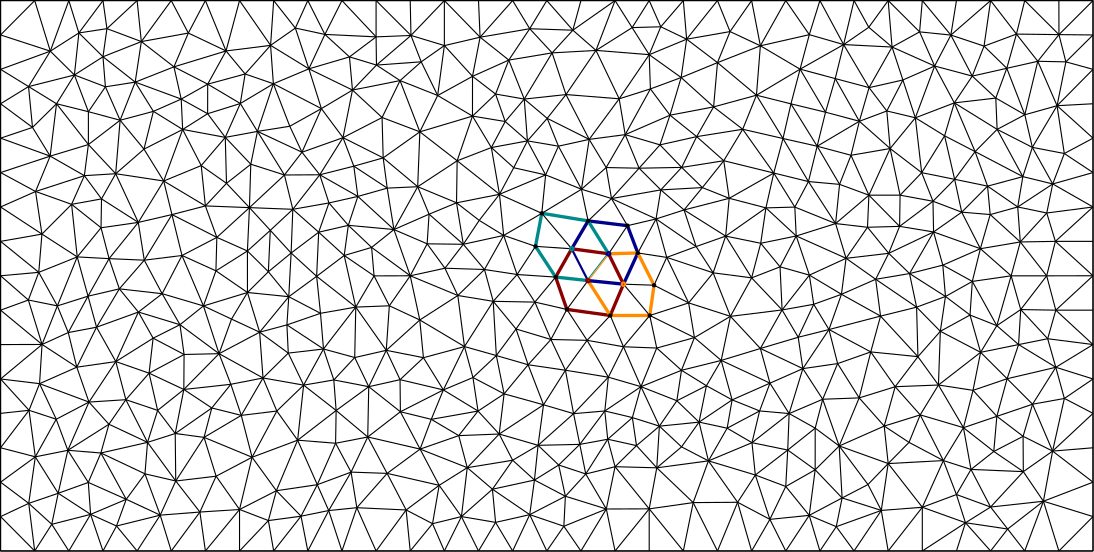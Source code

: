 <?xml version="1.0"?>
<!DOCTYPE ipe SYSTEM "ipe.dtd">
<ipe version="70005" creator="Ipe 7.1.4">
<info created="D:20130329152324" modified="D:20130331233944"/>
<ipestyle name="basic">
<symbol name="arrow/arc(spx)">
<path stroke="sym-stroke" fill="sym-stroke" pen="sym-pen">
0 0 m
-1 0.333 l
-1 -0.333 l
h
</path>
</symbol>
<symbol name="arrow/farc(spx)">
<path stroke="sym-stroke" fill="white" pen="sym-pen">
0 0 m
-1 0.333 l
-1 -0.333 l
h
</path>
</symbol>
<symbol name="mark/circle(sx)" transformations="translations">
<path fill="sym-stroke">
0.6 0 0 0.6 0 0 e
0.4 0 0 0.4 0 0 e
</path>
</symbol>
<symbol name="mark/disk(sx)" transformations="translations">
<path fill="sym-stroke">
0.6 0 0 0.6 0 0 e
</path>
</symbol>
<symbol name="mark/fdisk(sfx)" transformations="translations">
<group>
<path fill="sym-fill">
0.5 0 0 0.5 0 0 e
</path>
<path fill="sym-stroke" fillrule="eofill">
0.6 0 0 0.6 0 0 e
0.4 0 0 0.4 0 0 e
</path>
</group>
</symbol>
<symbol name="mark/box(sx)" transformations="translations">
<path fill="sym-stroke" fillrule="eofill">
-0.6 -0.6 m
0.6 -0.6 l
0.6 0.6 l
-0.6 0.6 l
h
-0.4 -0.4 m
0.4 -0.4 l
0.4 0.4 l
-0.4 0.4 l
h
</path>
</symbol>
<symbol name="mark/square(sx)" transformations="translations">
<path fill="sym-stroke">
-0.6 -0.6 m
0.6 -0.6 l
0.6 0.6 l
-0.6 0.6 l
h
</path>
</symbol>
<symbol name="mark/fsquare(sfx)" transformations="translations">
<group>
<path fill="sym-fill">
-0.5 -0.5 m
0.5 -0.5 l
0.5 0.5 l
-0.5 0.5 l
h
</path>
<path fill="sym-stroke" fillrule="eofill">
-0.6 -0.6 m
0.6 -0.6 l
0.6 0.6 l
-0.6 0.6 l
h
-0.4 -0.4 m
0.4 -0.4 l
0.4 0.4 l
-0.4 0.4 l
h
</path>
</group>
</symbol>
<symbol name="mark/cross(sx)" transformations="translations">
<group>
<path fill="sym-stroke">
-0.43 -0.57 m
0.57 0.43 l
0.43 0.57 l
-0.57 -0.43 l
h
</path>
<path fill="sym-stroke">
-0.43 0.57 m
0.57 -0.43 l
0.43 -0.57 l
-0.57 0.43 l
h
</path>
</group>
</symbol>
<symbol name="arrow/fnormal(spx)">
<path stroke="sym-stroke" fill="white" pen="sym-pen">
0 0 m
-1 0.333 l
-1 -0.333 l
h
</path>
</symbol>
<symbol name="arrow/pointed(spx)">
<path stroke="sym-stroke" fill="sym-stroke" pen="sym-pen">
0 0 m
-1 0.333 l
-0.8 0 l
-1 -0.333 l
h
</path>
</symbol>
<symbol name="arrow/fpointed(spx)">
<path stroke="sym-stroke" fill="white" pen="sym-pen">
0 0 m
-1 0.333 l
-0.8 0 l
-1 -0.333 l
h
</path>
</symbol>
<symbol name="arrow/linear(spx)">
<path stroke="sym-stroke" pen="sym-pen">
-1 0.333 m
0 0 l
-1 -0.333 l
</path>
</symbol>
<symbol name="arrow/fdouble(spx)">
<path stroke="sym-stroke" fill="white" pen="sym-pen">
0 0 m
-1 0.333 l
-1 -0.333 l
h
-1 0 m
-2 0.333 l
-2 -0.333 l
h
</path>
</symbol>
<symbol name="arrow/double(spx)">
<path stroke="sym-stroke" fill="sym-stroke" pen="sym-pen">
0 0 m
-1 0.333 l
-1 -0.333 l
h
-1 0 m
-2 0.333 l
-2 -0.333 l
h
</path>
</symbol>
<pen name="heavier" value="0.8"/>
<pen name="fat" value="1.2"/>
<pen name="ultrafat" value="2"/>
<symbolsize name="large" value="5"/>
<symbolsize name="small" value="2"/>
<symbolsize name="tiny" value="1.1"/>
<arrowsize name="large" value="10"/>
<arrowsize name="small" value="5"/>
<arrowsize name="tiny" value="3"/>
<color name="red" value="1 0 0"/>
<color name="green" value="0 1 0"/>
<color name="blue" value="0 0 1"/>
<color name="yellow" value="1 1 0"/>
<color name="orange" value="1 0.647 0"/>
<color name="gold" value="1 0.843 0"/>
<color name="purple" value="0.627 0.125 0.941"/>
<color name="gray" value="0.745"/>
<color name="brown" value="0.647 0.165 0.165"/>
<color name="navy" value="0 0 0.502"/>
<color name="pink" value="1 0.753 0.796"/>
<color name="seagreen" value="0.18 0.545 0.341"/>
<color name="turquoise" value="0.251 0.878 0.816"/>
<color name="violet" value="0.933 0.51 0.933"/>
<color name="darkblue" value="0 0 0.545"/>
<color name="darkcyan" value="0 0.545 0.545"/>
<color name="darkgray" value="0.663"/>
<color name="darkgreen" value="0 0.392 0"/>
<color name="darkmagenta" value="0.545 0 0.545"/>
<color name="darkorange" value="1 0.549 0"/>
<color name="darkred" value="0.545 0 0"/>
<color name="lightblue" value="0.678 0.847 0.902"/>
<color name="lightcyan" value="0.878 1 1"/>
<color name="lightgray" value="0.827"/>
<color name="lightgreen" value="0.565 0.933 0.565"/>
<color name="lightyellow" value="1 1 0.878"/>
<dashstyle name="dashed" value="[4] 0"/>
<dashstyle name="dotted" value="[1 3] 0"/>
<dashstyle name="dash dotted" value="[4 2 1 2] 0"/>
<dashstyle name="dash dot dotted" value="[4 2 1 2 1 2] 0"/>
<textsize name="large" value="\large"/>
<textsize name="Large" value="\Large"/>
<textsize name="LARGE" value="\LARGE"/>
<textsize name="huge" value="\huge"/>
<textsize name="Huge" value="\Huge"/>
<textsize name="small" value="\small"/>
<textsize name="footnote" value="\footnotesize"/>
<textsize name="tiny" value="\tiny"/>
<textstyle name="center" begin="\begin{center}" end="\end{center}"/>
<textstyle name="itemize" begin="\begin{itemize}" end="\end{itemize}"/>
<textstyle name="item" begin="\begin{itemize}\item{}" end="\end{itemize}"/>
<gridsize name="4 pts" value="4"/>
<gridsize name="8 pts (~3 mm)" value="8"/>
<gridsize name="16 pts (~6 mm)" value="16"/>
<gridsize name="32 pts (~12 mm)" value="32"/>
<gridsize name="10 pts (~3.5 mm)" value="10"/>
<gridsize name="20 pts (~7 mm)" value="20"/>
<gridsize name="14 pts (~5 mm)" value="14"/>
<gridsize name="28 pts (~10 mm)" value="28"/>
<gridsize name="56 pts (~20 mm)" value="56"/>
<anglesize name="90 deg" value="90"/>
<anglesize name="60 deg" value="60"/>
<anglesize name="45 deg" value="45"/>
<anglesize name="30 deg" value="30"/>
<anglesize name="22.5 deg" value="22.5"/>
<tiling name="falling" angle="-60" step="4" width="1"/>
<tiling name="rising" angle="30" step="4" width="1"/>
</ipestyle>
<page>
<layer name="alpha"/>
<view layers="alpha" active="alpha"/>
<path layer="alpha" matrix="1 0 0 1 -0.203181 0.228579" stroke="darkcyan">
308.411 662.078 m
300.977 652.429 l
</path>
<path stroke="black">
89.5139 753.242 m
89.5139 555.088 l
482.797 555.088 l
482.797 753.242 l
h
</path>
<path stroke="black">
283.013 593.127 m
290.44 586.036 l
</path>
<path stroke="black">
464.941 572.996 m
452.071 563 l
</path>
<path stroke="black">
335.316 753.242 m
327.196 743.803 l
</path>
<path stroke="black">
367.869 691.15 m
375.451 678.892 l
</path>
<path stroke="black">
469.852 715.387 m
473.035 731.169 l
</path>
<path stroke="black">
439.32 726.047 m
451.759 728.861 l
</path>
<path stroke="black">
237.259 740.68 m
224.843 730.013 l
</path>
<path stroke="black">
102.027 588.983 m
99.7619 605.738 l
</path>
<path stroke="black">
139.097 673.378 m
125.86 681.842 l
</path>
<path stroke="black">
154.547 717.769 m
164.057 712.516 l
</path>
<path stroke="black">
236.995 555.088 m
245.026 564.918 l
</path>
<path stroke="black">
214.714 672.325 m
223.093 664.374 l
</path>
<path stroke="black">
414.353 724.652 m
408.567 713.49 l
</path>
<path stroke="black">
126.384 733.01 m
127.807 743.126 l
</path>
<path stroke="black">
444.829 686.438 m
445.781 676.198 l
</path>
<path stroke="black">
193.268 646.63 m
192.604 636.483 l
</path>
<path stroke="black">
445.926 555.088 m
436.884 565.25 l
</path>
<path stroke="black">
215.701 583.483 m
207.65 569.652 l
</path>
<path stroke="black">
246.87 719.064 m
240.949 731.188 l
</path>
<path stroke="black">
272.478 731.818 m
267.726 719.58 l
</path>
<path stroke="black">
316.969 603.113 m
308.097 595.315 l
</path>
<path stroke="black">
316.969 603.113 m
318.451 593.017 l
</path>
<path stroke="black">
318.451 593.017 m
308.097 595.315 l
</path>
<path stroke="black">
146.993 567.992 m
131.255 564.08 l
</path>
<path stroke="black">
327.203 685.078 m
342.16 685.91 l
</path>
<path stroke="black">
152.582 580.283 m
152.393 597.375 l
</path>
<path stroke="black">
362.773 605.508 m
351.087 599.294 l
</path>
<path stroke="black">
442.327 626.607 m
448.165 636.202 l
</path>
<path stroke="black">
137.979 723.88 m
127.258 722.193 l
</path>
<path stroke="black">
109.961 643.322 m
99.5201 645.434 l
</path>
<path stroke="black">
436.157 599.482 m
438.873 584.44 l
</path>
<path stroke="black">
205.011 714.344 m
198.022 698.636 l
</path>
<path stroke="black">
456.771 642.001 m
466.478 631.499 l
</path>
<path stroke="black">
121 646.822 m
113.885 633.73 l
</path>
<path stroke="black">
253.662 680.435 m
261.83 674.102 l
</path>
<path stroke="black">
456.619 666.341 m
466.145 676.763 l
</path>
<path stroke="black">
391.416 592.895 m
401.779 579.014 l
</path>
<path stroke="black">
380.634 567.918 m
390.367 563.843 l
</path>
<path stroke="black">
164.082 723.147 m
177.552 726.81 l
</path>
<path stroke="black">
280.01 568.167 m
292.3 563.989 l
</path>
<path stroke="black">
307.59 570.2 m
300.188 582.81 l
</path>
<path stroke="black">
392.236 647.494 m
382.247 643.898 l
</path>
<path stroke="black">
256.099 665.502 m
253.662 680.435 l
</path>
<path stroke="black">
253.662 680.435 m
243.777 676.341 l
</path>
<path stroke="black">
257.519 585.083 m
273.866 587.757 l
</path>
<path stroke="black">
393.892 660.449 m
409.247 662.253 l
</path>
<path stroke="black">
425.19 680.992 m
413.345 683.176 l
</path>
<path stroke="black">
198.618 614.797 m
209.488 616.664 l
</path>
<path stroke="black">
194.727 678.093 m
207.738 680.388 l
</path>
<path stroke="black">
370.866 641.864 m
370.128 657.378 l
</path>
<path stroke="black">
293.062 719.4 m
286.308 710.831 l
</path>
<path stroke="black">
325.49 674.629 m
318.93 662.369 l
</path>
<path stroke="black">
187.835 753.242 m
195.641 743.337 l
</path>
<path stroke="black">
407.627 600.058 m
416.557 594.183 l
</path>
<path stroke="black">
267.726 719.58 m
259.415 725.96 l
</path>
<path stroke="black">
259.405 711.644 m
267.726 719.58 l
</path>
<path stroke="black">
352.874 609.488 m
362.773 605.508 l
</path>
<path stroke="black">
366.496 615.507 m
362.773 605.508 l
</path>
<path stroke="black">
348.947 623.695 m
343.621 614.577 l
</path>
<path stroke="black">
315.183 672.202 m
325.49 674.629 l
</path>
<path stroke="black">
309.455 681.969 m
325.49 674.629 l
</path>
<path stroke="black">
142.423 594.195 m
128.524 600.709 l
</path>
<path stroke="black">
186.614 670.527 m
185.923 655.62 l
</path>
<path stroke="black">
382.776 584.317 m
382.785 599.306 l
</path>
<path stroke="black">
288.079 734.409 m
295.541 742.571 l
</path>
<path stroke="black">
131.002 623.274 m
139.132 641.107 l
</path>
<path stroke="black">
147.684 647.705 m
154.105 636.547 l
</path>
<path stroke="black">
409.056 753.242 m
420.366 741.967 l
</path>
<path stroke="black">
393.015 737.393 m
402.071 743.618 l
</path>
<path stroke="black">
340.97 601.477 m
334.664 592.569 l
</path>
<path stroke="black">
326.695 600.025 m
318.451 593.017 l
</path>
<path stroke="black">
318.451 593.017 m
310.735 585.431 l
</path>
<path stroke="black">
325.752 585.032 m
318.451 593.017 l
</path>
<path stroke="black">
320.064 614.241 m
332.976 609.169 l
</path>
<path stroke="black">
263.73 656.413 m
249.483 656.883 l
</path>
<path stroke="black">
266.201 700.326 m
274.254 693.056 l
</path>
<path stroke="black">
175.545 555.088 m
185.928 566.044 l
</path>
<path stroke="black">
421.116 691.28 m
425.19 680.992 l
</path>
<path stroke="black">
432.979 688.889 m
425.19 680.992 l
</path>
<path stroke="black">
214.714 672.325 m
231.129 670.8 l
</path>
<path stroke="black">
231.129 670.8 m
223.093 664.374 l
</path>
<path stroke="black">
218.139 682.733 m
231.129 670.8 l
</path>
<path stroke="black">
231.129 670.8 m
228.71 685.72 l
</path>
<path stroke="black">
204.429 690.524 m
216.685 693.62 l
</path>
<path stroke="black">
175.828 716.183 m
164.082 723.147 l
</path>
<path stroke="black">
164.082 723.147 m
164.057 712.516 l
</path>
<path stroke="black">
155.072 706.835 m
154.547 717.769 l
</path>
<path stroke="black">
134.753 573.689 m
146.993 567.992 l
</path>
<path stroke="black">
146.993 567.992 m
141.497 582.854 l
</path>
<path stroke="darkcyan" pen="fat">
300.977 652.429 m
289.341 653.693 l
</path>
<path stroke="black">
275.46 654.612 m
289.341 653.693 l
</path>
<path stroke="black">
468.249 591.051 m
472.482 610.001 l
</path>
<path stroke="black">
366.472 566.47 m
361.232 582.434 l
</path>
<path stroke="darkcyan" pen="fat">
284.36 676.651 m
301.038 673.91 l
</path>
<path stroke="black">
315.183 672.202 m
309.455 681.969 l
</path>
<path stroke="darkblue" pen="fat">
315.183 672.202 m
301.038 673.91 l
</path>
<path stroke="black">
309.455 681.969 m
327.203 685.078 l
</path>
<path stroke="black">
335.573 677.862 m
327.203 685.078 l
</path>
<path stroke="black">
327.203 685.078 m
325.49 674.629 l
</path>
<path stroke="black">
327.203 685.078 m
334.722 693.177 l
</path>
<path stroke="black">
319.386 692.889 m
327.203 685.078 l
</path>
<path stroke="black">
334.722 693.177 m
342.16 685.91 l
</path>
<path stroke="black">
314.384 704.976 m
326.899 701.294 l
</path>
<path stroke="black">
468.29 687.219 m
457.533 689.856 l
</path>
<path stroke="black">
469.852 715.387 m
472.465 698.17 l
</path>
<path stroke="black">
427.832 634.175 m
429.68 646.715 l
</path>
<path stroke="black">
283.013 593.127 m
298.036 593.464 l
</path>
<path stroke="black">
298.036 593.464 m
295.802 604.525 l
</path>
<path stroke="black">
179.111 678.697 m
170.851 687.44 l
</path>
<path stroke="black">
194.118 662.356 m
185.923 655.62 l
</path>
<path stroke="black">
178.386 663.086 m
186.614 670.527 l
</path>
<path stroke="black">
269.018 597.191 m
261.401 605.463 l
</path>
<path stroke="black">
432.869 716.41 m
448.277 706.87 l
</path>
<path stroke="black">
286.308 710.831 m
278.048 717.78 l
</path>
<path stroke="black">
279.183 702.721 m
286.308 710.831 l
</path>
<path stroke="black">
222.059 614.234 m
233.332 616.761 l
</path>
<path stroke="black">
383.489 700.803 m
391.561 687.07 l
</path>
<path stroke="black">
162.553 643.307 m
172.66 638.564 l
</path>
<path stroke="black">
224.843 730.013 m
224.705 740.168 l
</path>
<path stroke="black">
224.843 730.013 m
215.124 732.96 l
</path>
<path stroke="black">
125.86 681.842 m
130.959 690.901 l
</path>
<path stroke="black">
125.86 681.842 m
119.684 690.204 l
</path>
<path stroke="black">
445.926 753.242 m
455.23 741.167 l
</path>
<path stroke="black">
102.027 588.983 m
99.6579 572.237 l
</path>
<path stroke="black">
113.73 591.335 m
121.102 579.768 l
</path>
<path stroke="black">
378.34 620.74 m
376.668 632.033 l
</path>
<path stroke="black">
121.929 568.276 m
107.949 564.697 l
</path>
<path stroke="black">
347.606 730.895 m
352.129 742.069 l
</path>
<path stroke="black">
325.49 674.629 m
329.333 660.783 l
</path>
<path stroke="black">
315.183 672.202 m
308.411 662.078 l
</path>
<path stroke="darkblue" pen="fat">
318.93 662.369 m
315.183 672.202 l
</path>
<path stroke="darkorange" pen="fat">
318.93 662.369 m
308.411 662.078 l
</path>
<path stroke="darkblue" pen="fat">
313.772 651.14 m
318.93 662.369 l
</path>
<path stroke="darkblue" pen="heavier">
295.115 663.874 m
300.977 652.429 l
</path>
<path stroke="darkred" pen="fat">
295.115 663.874 m
308.411 662.078 l
</path>
<path stroke="darkblue" pen="fat">
301.038 673.91 m
295.115 663.874 l
</path>
<path stroke="darkcyan" pen="fat">
308.411 662.078 m
301.038 673.91 l
</path>
<path stroke="black">
217.392 642.889 m
217.009 624.732 l
</path>
<path stroke="black">
261.401 605.463 m
270.787 611.656 l
</path>
<path stroke="black">
261.401 605.463 m
259.575 617.531 l
</path>
<path stroke="black">
269.018 597.191 m
254.456 596.62 l
</path>
<path stroke="black">
257.519 585.083 m
269.018 597.191 l
</path>
<path stroke="black">
269.018 597.191 m
273.866 587.757 l
</path>
<path stroke="black">
320.064 614.241 m
334.644 620.137 l
</path>
<path stroke="black">
320.064 614.241 m
325.736 628.151 l
</path>
<path stroke="black">
210.321 605.666 m
210.127 593.875 l
</path>
<path stroke="black">
248.923 613.069 m
244.568 602.482 l
</path>
<path stroke="black">
261.401 605.463 m
248.923 613.069 l
</path>
<path stroke="black">
416.742 654.959 m
425.396 669.93 l
</path>
<path stroke="black">
121 646.822 m
128.585 660.333 l
</path>
<path stroke="black">
303.868 735.293 m
316.881 743.502 l
</path>
<path stroke="black">
455.23 741.167 m
443.568 736.838 l
</path>
<path stroke="black">
443.568 736.838 m
451.759 728.861 l
</path>
<path stroke="black">
432.869 716.41 m
447.798 718.135 l
</path>
<path stroke="black">
447.798 718.135 m
439.32 726.047 l
</path>
<path stroke="black">
402.117 683.175 m
401.612 671.626 l
</path>
<path stroke="black">
146.058 605.703 m
155.49 613.232 l
</path>
<path stroke="black">
142.978 619.095 m
146.058 605.703 l
</path>
<path stroke="black">
473.035 731.169 m
482.797 728.473 l
</path>
<path stroke="black">
482.797 740.858 m
473.035 731.169 l
</path>
<path stroke="black">
121 646.822 m
124.069 635.655 l
</path>
<path stroke="black">
132.278 649.455 m
121 646.822 l
</path>
<path stroke="black">
124.069 635.655 m
113.885 633.73 l
</path>
<path stroke="black">
256.099 665.502 m
263.73 656.413 l
</path>
<path stroke="black">
270.635 668.69 m
263.73 656.413 l
</path>
<path stroke="black">
457.708 583.652 m
457.627 596.366 l
</path>
<path stroke="black">
436.157 599.482 m
447.073 590.916 l
</path>
<path stroke="black">
436.157 599.482 m
448.179 603.564 l
</path>
<path stroke="black">
455.998 629.396 m
442.327 626.607 l
</path>
<path stroke="black">
442.327 626.607 m
451.874 617.104 l
</path>
<path stroke="black">
427.832 634.175 m
427.15 614.835 l
</path>
<path stroke="black">
255.43 567.47 m
267.72 565.386 l
</path>
<path stroke="black">
217.392 642.889 m
228.366 627.326 l
</path>
<path stroke="black">
228.366 627.326 m
229.474 643.356 l
</path>
<path stroke="black">
187.727 723.291 m
181.995 706.142 l
</path>
<path stroke="black">
314.384 704.976 m
330.503 711.975 l
</path>
<path stroke="black">
314.384 704.976 m
323.461 721.437 l
</path>
<path stroke="black">
288.079 734.409 m
280.01 743.1 l
</path>
<path stroke="black">
272.478 731.818 m
280.01 743.1 l
</path>
<path stroke="black">
183.998 617.369 m
172.412 615.101 l
</path>
<path stroke="black">
121.34 608.696 m
113.73 591.335 l
</path>
<path stroke="black">
89.5139 716.089 m
101.015 707.574 l
</path>
<path stroke="black">
107.422 735.026 m
99.5871 722.281 l
</path>
<path stroke="black">
121.135 701.407 m
121.135 713.232 l
</path>
<path stroke="black">
126.384 753.242 m
117.708 741.589 l
</path>
<path stroke="black">
117.708 741.589 m
127.807 743.126 l
</path>
<path stroke="black">
179.111 678.697 m
163.254 679.311 l
</path>
<path stroke="black">
178.386 663.086 m
179.111 678.697 l
</path>
<path stroke="black">
179.111 678.697 m
167.375 667.986 l
</path>
<path stroke="black">
266.871 644.968 m
267.99 625.439 l
</path>
<path stroke="black">
300.671 630.921 m
287.637 631.231 l
</path>
<path stroke="black">
284.979 607.722 m
279.432 622.134 l
</path>
<path stroke="darkred" pen="fat">
289.341 653.693 m
295.115 663.874 l
</path>
<path stroke="darkcyan" pen="fat">
282.091 664.751 m
289.341 653.693 l
</path>
<path stroke="black">
270.635 668.69 m
275.46 654.612 l
</path>
<path stroke="black">
275.46 654.612 m
282.091 664.751 l
</path>
<path stroke="black">
127.258 722.193 m
126.384 733.01 l
</path>
<path stroke="black">
116.099 726.451 m
127.258 722.193 l
</path>
<path stroke="black">
442.327 626.607 m
438.52 640.03 l
</path>
<path stroke="black">
427.832 634.175 m
442.327 626.607 l
</path>
<path stroke="black">
438.52 640.03 m
427.832 634.175 l
</path>
<path stroke="black">
439.601 612.924 m
442.327 626.607 l
</path>
<path stroke="black">
442.327 626.607 m
427.15 614.835 l
</path>
<path stroke="black">
273.865 753.242 m
262.146 740.047 l
</path>
<path stroke="black">
262.146 740.047 m
280.01 743.1 l
</path>
<path stroke="black">
300.671 630.921 m
292.871 620.156 l
</path>
<path stroke="black">
300.671 630.921 m
308.32 617.653 l
</path>
<path stroke="darkorange" pen="fat">
323.226 639.868 m
309.005 639.875 l
</path>
<path stroke="black">
380.634 567.918 m
392.47 574.182 l
</path>
<path stroke="black">
380.634 567.918 m
382.776 584.317 l
</path>
<path stroke="black">
155.072 706.835 m
144.529 713.355 l
</path>
<path stroke="black">
141.144 699.751 m
144.529 713.355 l
</path>
<path stroke="black">
198.618 614.797 m
205.771 627.803 l
</path>
<path stroke="black">
198.618 614.797 m
193.092 626.327 l
</path>
<path stroke="black">
429.68 646.715 m
438.52 640.03 l
</path>
<path stroke="black">
429.68 646.715 m
439.348 652.133 l
</path>
<path stroke="black">
266.871 644.968 m
275.087 635.004 l
</path>
<path stroke="black">
275.087 635.004 m
267.99 625.439 l
</path>
<path stroke="black">
421.116 691.28 m
432.979 688.889 l
</path>
<path stroke="black">
429.366 704.55 m
432.979 688.889 l
</path>
<path stroke="black">
142.978 619.095 m
155.49 613.232 l
</path>
<path stroke="black">
155.58 625.828 m
142.978 619.095 l
</path>
<path stroke="black">
165.553 606.571 m
155.49 613.232 l
</path>
<path stroke="black">
155.49 613.232 m
152.393 597.375 l
</path>
<path stroke="black">
144.433 631.695 m
155.58 625.828 l
</path>
<path stroke="black">
323.226 639.868 m
339.309 631.909 l
</path>
<path stroke="black">
320.064 614.241 m
313.761 628.606 l
</path>
<path stroke="black">
313.761 628.606 m
308.32 617.653 l
</path>
<path stroke="black">
279.432 622.134 m
292.871 620.156 l
</path>
<path stroke="black">
292.871 620.156 m
287.637 631.231 l
</path>
<path stroke="black">
193.092 626.327 m
205.771 627.803 l
</path>
<path stroke="black">
192.604 636.483 m
182.782 633.853 l
</path>
<path stroke="black">
193.092 626.327 m
192.604 636.483 l
</path>
<path stroke="black">
203.534 578.956 m
197.682 567.615 l
</path>
<path stroke="black">
207.65 569.652 m
203.534 578.956 l
</path>
<path stroke="black">
458.217 753.242 m
455.23 741.167 l
</path>
<path stroke="black">
443.568 736.838 m
445.926 753.242 l
</path>
<path stroke="black">
421.346 570.827 m
421.346 555.088 l
</path>
<path stroke="black">
436.884 565.25 m
421.346 555.088 l
</path>
<path stroke="black">
433.636 555.088 m
436.884 565.25 l
</path>
<path stroke="black">
452.071 563 m
445.926 570.912 l
</path>
<path stroke="black">
436.884 565.25 m
452.071 563 l
</path>
<path stroke="black">
249.285 737.04 m
249.285 753.242 l
</path>
<path stroke="black">
175.545 555.088 m
175.545 570.024 l
</path>
<path stroke="black">
175.545 570.024 m
185.928 566.044 l
</path>
<path stroke="black">
224.705 740.168 m
237.259 740.68 l
</path>
<path stroke="black">
237.259 740.68 m
224.705 753.242 l
</path>
<path stroke="black">
126.384 753.242 m
127.807 743.126 l
</path>
<path stroke="black">
127.807 743.126 m
140.192 738.472 l
</path>
<path stroke="black">
138.674 753.242 m
127.807 743.126 l
</path>
<path stroke="black">
336.502 739.341 m
327.196 743.803 l
</path>
<path stroke="black">
327.196 743.803 m
323.026 753.242 l
</path>
<path stroke="black">
323.026 570.26 m
323.026 555.088 l
</path>
<path stroke="black">
396.766 753.242 m
402.071 743.618 l
</path>
<path stroke="black">
410.451 736.509 m
409.056 753.242 l
</path>
<path stroke="black">
402.071 743.618 m
410.451 736.509 l
</path>
<path stroke="black">
409.056 753.242 m
402.071 743.618 l
</path>
<path stroke="black">
366.472 566.47 m
372.186 555.088 l
</path>
<path stroke="black">
436.884 565.25 m
445.926 570.912 l
</path>
<path stroke="black">
436.884 565.25 m
433.621 575.407 l
</path>
<path stroke="black">
421.346 570.827 m
436.884 565.25 l
</path>
<path stroke="black">
346.209 714.967 m
340.111 704.259 l
</path>
<path stroke="black">
409.247 662.253 m
404.554 652.906 l
</path>
<path stroke="black">
416.742 654.959 m
409.247 662.253 l
</path>
<path stroke="black">
425.19 680.992 m
413.168 671.949 l
</path>
<path stroke="black">
401.612 671.626 m
390.129 672.956 l
</path>
<path stroke="black">
393.892 660.449 m
401.612 671.626 l
</path>
<path stroke="black">
413.168 671.949 m
401.612 671.626 l
</path>
<path stroke="black">
401.612 671.626 m
409.247 662.253 l
</path>
<path stroke="black">
392.236 647.494 m
387.74 634.813 l
</path>
<path stroke="black">
406.308 639.65 m
392.236 647.494 l
</path>
<path stroke="black">
444.829 686.438 m
440.345 698.858 l
</path>
<path stroke="black">
440.345 698.858 m
432.979 688.889 l
</path>
<path stroke="black">
421.116 691.28 m
429.366 704.55 l
</path>
<path stroke="black">
217.774 570.668 m
224.705 555.088 l
</path>
<path stroke="black">
99.5201 645.434 m
103.27 655.405 l
</path>
<path stroke="black">
89.5139 654.165 m
99.5201 645.434 l
</path>
<path stroke="black">
469.246 666.55 m
482.797 666.55 l
</path>
<path stroke="black">
469.397 641.781 m
482.797 641.781 l
</path>
<path stroke="black">
89.5139 592.242 m
99.7619 605.738 l
</path>
<path stroke="black">
89.5139 579.858 m
102.027 588.983 l
</path>
<path stroke="black">
102.027 588.983 m
89.5139 592.242 l
</path>
<path stroke="black">
469.397 621.216 m
482.797 617.012 l
</path>
<path stroke="black">
99.5871 722.281 m
89.5139 728.473 l
</path>
<path stroke="black">
89.5139 716.089 m
99.5871 722.281 l
</path>
<path stroke="black">
107.37 697.236 m
89.5139 691.319 l
</path>
<path stroke="black">
482.797 604.627 m
468.249 591.051 l
</path>
<path stroke="black">
468.249 591.051 m
482.797 592.242 l
</path>
<path stroke="black">
469.852 715.387 m
482.797 703.704 l
</path>
<path stroke="black">
482.797 728.473 m
469.852 715.387 l
</path>
<path stroke="black">
469.852 715.387 m
482.797 716.089 l
</path>
<path stroke="black">
469.246 666.55 m
456.619 666.341 l
</path>
<path stroke="black">
456.619 666.341 m
466.117 654.146 l
</path>
<path stroke="black">
236.995 753.242 m
237.259 740.68 l
</path>
<path stroke="black">
237.259 740.68 m
249.285 753.242 l
</path>
<path stroke="black">
249.285 737.04 m
237.259 740.68 l
</path>
<path stroke="black">
240.949 731.188 m
249.285 737.04 l
</path>
<path stroke="black">
237.259 740.68 m
240.949 731.188 l
</path>
<path stroke="black">
402.179 721.896 m
414.353 724.652 l
</path>
<path stroke="black">
410.451 736.509 m
414.353 724.652 l
</path>
<path stroke="black">
410.451 736.509 m
425.784 729.665 l
</path>
<path stroke="black">
420.366 741.967 m
410.451 736.509 l
</path>
<path stroke="black">
425.784 729.665 m
420.366 741.967 l
</path>
<path stroke="black">
203.302 653.973 m
204.039 669.852 l
</path>
<path stroke="black">
223.093 664.374 m
213.223 661.469 l
</path>
<path stroke="black">
223.093 664.374 m
223.974 654.123 l
</path>
<path stroke="black">
236.995 654.165 m
223.093 664.374 l
</path>
<path stroke="black">
194.118 662.356 m
193.268 646.63 l
</path>
<path stroke="black">
203.302 653.973 m
194.118 662.356 l
</path>
<path stroke="black">
204.039 669.852 m
194.727 678.093 l
</path>
<path stroke="black">
194.118 662.356 m
204.039 669.852 l
</path>
<path stroke="black">
148.245 688.277 m
151.212 676.198 l
</path>
<path stroke="black">
455.998 629.396 m
456.771 642.001 l
</path>
<path stroke="black">
448.165 636.202 m
455.998 629.396 l
</path>
<path stroke="black">
442.249 663.913 m
453.324 654.15 l
</path>
<path stroke="black">
453.324 654.15 m
456.619 666.341 l
</path>
<path stroke="black">
442.249 663.913 m
456.619 666.341 l
</path>
<path stroke="black">
186.723 737.115 m
187.835 753.242 l
</path>
<path stroke="black">
186.723 737.115 m
175.545 753.242 l
</path>
<path stroke="black">
179.596 694.318 m
179.111 678.697 l
</path>
<path stroke="black">
179.111 678.697 m
191.711 690.448 l
</path>
<path stroke="black">
290.44 586.036 m
281.715 580.622 l
</path>
<path stroke="black">
298.036 593.464 m
290.44 586.036 l
</path>
<path stroke="black">
448.277 706.87 m
440.345 698.858 l
</path>
<path stroke="black">
440.345 698.858 m
457.533 689.856 l
</path>
<path stroke="black">
460.956 700.39 m
448.277 706.87 l
</path>
<path stroke="black">
457.533 689.856 m
460.956 700.39 l
</path>
<path stroke="black">
448.277 706.87 m
457.533 689.856 l
</path>
<path stroke="black">
387.74 634.813 m
378.34 620.74 l
</path>
<path stroke="black">
387.74 634.813 m
390.855 622.557 l
</path>
<path stroke="black">
395.666 697.546 m
391.561 687.07 l
</path>
<path stroke="black">
380.355 688.075 m
383.489 700.803 l
</path>
<path stroke="black">
408.567 713.49 m
402.179 721.896 l
</path>
<path stroke="black">
408.567 713.49 m
398.68 709.786 l
</path>
<path stroke="black">
303.868 735.293 m
310.735 753.242 l
</path>
<path stroke="black">
295.541 742.571 m
303.868 735.293 l
</path>
<path stroke="black">
310.735 753.242 m
295.541 742.571 l
</path>
<path stroke="black">
134.753 573.689 m
141.497 582.854 l
</path>
<path stroke="black">
152.582 580.283 m
146.993 567.992 l
</path>
<path stroke="black">
115.087 679.884 m
119.684 690.204 l
</path>
<path stroke="black">
125.86 681.842 m
115.087 679.884 l
</path>
<path stroke="black">
125.688 671.449 m
125.86 681.842 l
</path>
<path stroke="black">
464.941 572.996 m
458.217 555.088 l
</path>
<path stroke="black">
464.941 572.996 m
470.507 555.088 l
</path>
<path stroke="black">
482.797 567.473 m
470.507 555.088 l
</path>
<path stroke="black">
464.941 572.996 m
482.797 567.473 l
</path>
<path stroke="black">
445.926 570.912 m
464.941 572.996 l
</path>
<path stroke="black">
445.926 570.912 m
457.708 583.652 l
</path>
<path stroke="black">
162.553 643.307 m
178.399 648.141 l
</path>
<path stroke="black">
178.399 648.141 m
167.044 655.939 l
</path>
<path stroke="black">
273.865 753.242 m
280.01 743.1 l
</path>
<path stroke="black">
286.155 753.242 m
280.01 743.1 l
</path>
<path stroke="black">
280.01 743.1 m
295.541 742.571 l
</path>
<path stroke="black">
215.701 583.483 m
217.774 570.668 l
</path>
<path stroke="black">
212.415 555.088 m
217.774 570.668 l
</path>
<path stroke="black">
217.774 570.668 m
207.65 569.652 l
</path>
<path stroke="black">
352.129 742.069 m
363.046 736.957 l
</path>
<path stroke="black">
359.896 753.242 m
352.129 742.069 l
</path>
<path stroke="black">
335.316 753.242 m
336.502 739.341 l
</path>
<path stroke="black">
347.606 753.242 m
335.316 753.242 l
</path>
<path stroke="black">
330.503 711.975 m
346.209 714.967 l
</path>
<path stroke="black">
346.209 714.967 m
334.523 725.531 l
</path>
<path stroke="black">
249.483 656.883 m
256.099 665.502 l
</path>
<path stroke="black">
249.483 656.883 m
243.086 665.665 l
</path>
<path stroke="black">
107.422 735.026 m
101.804 753.242 l
</path>
<path stroke="black">
89.5139 740.858 m
101.804 753.242 l
</path>
<path stroke="black">
89.5139 728.473 m
107.422 735.026 l
</path>
<path stroke="black">
107.422 735.026 m
89.5139 740.858 l
</path>
<path stroke="black">
128.585 660.333 m
132.278 649.455 l
</path>
<path stroke="black">
141.253 659.78 m
128.585 660.333 l
</path>
<path stroke="black">
115.087 679.884 m
102.112 684.505 l
</path>
<path stroke="black">
104.411 669.169 m
102.112 684.505 l
</path>
<path stroke="black">
361.636 719.165 m
374.057 716.052 l
</path>
<path stroke="black">
378.34 620.74 m
363.047 627.987 l
</path>
<path stroke="black">
366.496 615.507 m
373.401 604.554 l
</path>
<path stroke="black">
378.34 620.74 m
366.496 615.507 l
</path>
<path stroke="black">
198.618 614.797 m
183.998 617.369 l
</path>
<path stroke="black">
198.618 614.797 m
188.97 605.471 l
</path>
<path stroke="black">
393.015 737.393 m
380.661 740.962 l
</path>
<path stroke="black">
380.355 688.075 m
371.191 703.572 l
</path>
<path stroke="black">
367.869 691.15 m
380.355 688.075 l
</path>
<path stroke="black">
380.355 688.075 m
375.451 678.892 l
</path>
<path stroke="black">
350.555 668.443 m
363.171 665.865 l
</path>
<path stroke="black">
391.416 592.895 m
409.057 586.566 l
</path>
<path stroke="black">
409.057 586.566 m
407.627 600.058 l
</path>
<path stroke="black">
391.416 592.895 m
407.627 600.058 l
</path>
<path stroke="black">
402.784 626.751 m
411.571 614.227 l
</path>
<path stroke="black">
391.416 592.895 m
398.615 610.2 l
</path>
<path stroke="black">
391.416 592.895 m
385.485 609.713 l
</path>
<path stroke="black">
382.785 599.306 m
391.416 592.895 l
</path>
<path stroke="black">
312.216 717.875 m
323.461 721.437 l
</path>
<path stroke="black">
340.111 704.259 m
330.503 711.975 l
</path>
<path stroke="black">
330.503 711.975 m
326.899 701.294 l
</path>
<path stroke="black">
131.002 623.274 m
121.34 608.696 l
</path>
<path stroke="black">
204.429 690.524 m
212.794 703.892 l
</path>
<path stroke="black">
212.794 703.892 m
198.022 698.636 l
</path>
<path stroke="black">
187.727 723.291 m
193.632 707.994 l
</path>
<path stroke="black">
193.632 707.994 m
205.011 714.344 l
</path>
<path stroke="black">
404.554 652.906 m
406.308 639.65 l
</path>
<path stroke="black">
419.287 642.864 m
406.308 639.65 l
</path>
<path stroke="black">
292.3 563.989 m
286.155 555.088 l
</path>
<path stroke="black">
292.3 563.989 m
298.445 555.088 l
</path>
<path stroke="black">
338.861 572.506 m
347.606 555.088 l
</path>
<path stroke="black">
360.025 594.076 m
372.892 591.427 l
</path>
<path stroke="black">
366.472 566.47 m
354.854 572.62 l
</path>
<path stroke="black">
359.896 555.088 m
366.472 566.47 l
</path>
<path stroke="black">
354.854 572.62 m
361.232 582.434 l
</path>
<path stroke="black">
384.476 555.088 m
380.634 567.918 l
</path>
<path stroke="black">
380.634 567.918 m
372.186 555.088 l
</path>
<path stroke="black">
384.476 555.088 m
372.186 555.088 l
</path>
<path stroke="black">
271.185 709.69 m
259.405 711.644 l
</path>
<path stroke="black">
266.201 700.326 m
279.183 702.721 l
</path>
<path stroke="black">
271.185 709.69 m
266.201 700.326 l
</path>
<path stroke="black">
110.261 575.865 m
121.929 568.276 l
</path>
<path stroke="black">
121.102 579.768 m
110.261 575.865 l
</path>
<path stroke="black">
121.102 579.768 m
121.929 568.276 l
</path>
<path stroke="black">
349.872 695.581 m
356.687 706.908 l
</path>
<path stroke="black">
356.687 706.908 m
340.111 704.259 l
</path>
<path stroke="black">
181.995 706.142 m
175.828 716.183 l
</path>
<path stroke="black">
181.995 706.142 m
170.409 703.992 l
</path>
<path stroke="black">
170.684 735.1 m
157.109 741.541 l
</path>
<path stroke="black">
99.5201 645.434 m
89.5139 641.781 l
</path>
<path stroke="black">
104.453 629.436 m
99.5201 645.434 l
</path>
<path stroke="black">
89.5139 654.165 m
103.27 655.405 l
</path>
<path stroke="black">
390.367 563.843 m
384.476 555.088 l
</path>
<path stroke="black">
390.367 563.843 m
396.766 555.088 l
</path>
<path stroke="black">
233.45 605.209 m
248.923 613.069 l
</path>
<path stroke="black">
233.332 616.761 m
233.45 605.209 l
</path>
<path stroke="black">
248.923 613.069 m
233.332 616.761 l
</path>
<path stroke="black">
290.353 700.823 m
279.183 702.721 l
</path>
<path stroke="black">
290.353 700.823 m
285.741 690.474 l
</path>
<path stroke="black">
395.666 697.546 m
402.117 683.175 l
</path>
<path stroke="black">
402.117 683.175 m
409.761 699.977 l
</path>
<path stroke="black">
380.661 740.962 m
384.476 753.242 l
</path>
<path stroke="black">
380.661 740.962 m
372.186 753.242 l
</path>
<path stroke="black">
137.979 723.88 m
132.553 710.155 l
</path>
<path stroke="black">
132.553 710.155 m
144.529 713.355 l
</path>
<path stroke="black">
155.072 706.835 m
141.144 699.751 l
</path>
<path stroke="black">
455.998 629.396 m
451.874 617.104 l
</path>
<path stroke="black">
436.157 599.482 m
439.601 612.924 l
</path>
<path stroke="black">
439.601 612.924 m
427.15 614.835 l
</path>
<path stroke="black">
367.869 691.15 m
349.872 695.581 l
</path>
<path stroke="black">
350.555 668.443 m
365.044 678.605 l
</path>
<path stroke="black">
137.979 723.88 m
144.529 713.355 l
</path>
<path stroke="black">
144.529 713.355 m
154.547 717.769 l
</path>
<path stroke="black">
157.109 741.541 m
163.254 753.242 l
</path>
<path stroke="black">
157.109 741.541 m
150.964 753.242 l
</path>
<path stroke="black">
137.979 723.88 m
154.547 717.769 l
</path>
<path stroke="black">
154.547 717.769 m
164.082 723.147 l
</path>
<path stroke="black">
151.932 729.38 m
154.547 717.769 l
</path>
<path stroke="black">
138.674 753.242 m
140.192 738.472 l
</path>
<path stroke="black">
150.964 753.242 m
138.674 753.242 l
</path>
<path stroke="black">
140.192 738.472 m
150.964 753.242 l
</path>
<path stroke="black">
224.705 740.168 m
206.27 741.045 l
</path>
<path stroke="black">
215.124 732.96 m
224.705 740.168 l
</path>
<path stroke="black">
150.964 555.088 m
161.282 569.11 l
</path>
<path stroke="black">
161.282 569.11 m
146.993 567.992 l
</path>
<path stroke="black">
273.866 587.757 m
266.588 577.324 l
</path>
<path stroke="black">
281.715 580.622 m
283.013 593.127 l
</path>
<path stroke="black">
273.866 587.757 m
281.715 580.622 l
</path>
<path stroke="black">
283.013 593.127 m
273.866 587.757 l
</path>
<path stroke="black">
99.7619 605.738 m
109.554 602.518 l
</path>
<path stroke="black">
99.7619 605.738 m
103.554 615.323 l
</path>
<path stroke="black">
451.874 617.104 m
439.601 612.924 l
</path>
<path stroke="black">
439.601 612.924 m
448.179 603.564 l
</path>
<path stroke="black">
457.708 583.652 m
447.073 590.916 l
</path>
<path stroke="black">
438.873 584.44 m
457.708 583.652 l
</path>
<path stroke="black">
447.073 590.916 m
438.873 584.44 l
</path>
<path stroke="black">
352.274 639.56 m
346.047 655.224 l
</path>
<path stroke="black">
470.537 740.982 m
482.797 740.858 l
</path>
<path stroke="black">
482.797 753.242 m
470.537 740.982 l
</path>
<path stroke="black">
266.588 577.324 m
267.72 565.386 l
</path>
<path stroke="black">
261.575 555.088 m
255.43 567.47 l
</path>
<path stroke="black">
99.6579 572.237 m
89.5139 579.858 l
</path>
<path stroke="black">
187.727 723.291 m
205.011 714.344 l
</path>
<path stroke="black">
121.929 568.276 m
114.094 555.088 l
</path>
<path stroke="black">
107.949 564.697 m
101.804 555.088 l
</path>
<path stroke="black">
114.094 555.088 m
107.949 564.697 l
</path>
<path stroke="black">
344.345 587.53 m
334.664 592.569 l
</path>
<path stroke="black">
326.695 600.025 m
340.97 601.477 l
</path>
<path stroke="black">
332.976 609.169 m
326.695 600.025 l
</path>
<path stroke="black">
131.002 623.274 m
134.62 609.553 l
</path>
<path stroke="black">
134.62 609.553 m
142.978 619.095 l
</path>
<path stroke="black">
134.62 609.553 m
121.34 608.696 l
</path>
<path stroke="black">
128.524 600.709 m
134.62 609.553 l
</path>
<path stroke="black">
121.34 608.696 m
128.524 600.709 l
</path>
<path stroke="black">
209.488 616.664 m
210.321 605.666 l
</path>
<path stroke="black">
217.009 624.732 m
205.771 627.803 l
</path>
<path stroke="black">
205.771 627.803 m
209.488 616.664 l
</path>
<path stroke="black">
313.772 651.14 m
323.226 639.868 l
</path>
<path stroke="black">
324.772 650.766 m
313.772 651.14 l
</path>
<path stroke="black">
323.226 639.868 m
337.222 644.4 l
</path>
<path stroke="darkorange" pen="fat">
324.772 650.766 m
323.226 639.868 l
</path>
<path stroke="black">
337.222 644.4 m
324.772 650.766 l
</path>
<path stroke="black">
132.553 710.155 m
121.135 701.407 l
</path>
<path stroke="black">
130.959 690.901 m
121.135 701.407 l
</path>
<path stroke="black">
119.684 690.204 m
130.959 690.901 l
</path>
<path stroke="black">
233.328 724.432 m
226.864 711.138 l
</path>
<path stroke="black">
197.682 567.615 m
188.807 576.786 l
</path>
<path stroke="black">
188.807 576.786 m
185.928 566.044 l
</path>
<path stroke="black">
431.625 740.816 m
445.926 753.242 l
</path>
<path stroke="black">
431.625 740.816 m
433.636 753.242 l
</path>
<path stroke="black">
262.146 740.047 m
249.285 737.04 l
</path>
<path stroke="black">
267.726 719.58 m
271.185 709.69 l
</path>
<path stroke="black">
278.048 717.78 m
267.726 719.58 l
</path>
<path stroke="black">
103.554 615.323 m
109.554 602.518 l
</path>
<path stroke="black">
109.554 602.518 m
121.34 608.696 l
</path>
<path stroke="black">
148.245 688.277 m
163.254 679.311 l
</path>
<path stroke="black">
155.072 706.835 m
148.245 688.277 l
</path>
<path stroke="black">
161.752 693.843 m
155.072 706.835 l
</path>
<path stroke="black">
148.245 688.277 m
161.752 693.843 l
</path>
<path stroke="black">
308.32 617.653 m
292.871 620.156 l
</path>
<path stroke="black">
295.802 604.525 m
307.045 605.49 l
</path>
<path stroke="black">
308.32 617.653 m
295.802 604.525 l
</path>
<path stroke="black">
298.036 593.464 m
300.188 582.81 l
</path>
<path stroke="black">
280.01 568.167 m
292.853 574.791 l
</path>
<path stroke="black">
292.853 574.791 m
281.715 580.622 l
</path>
<path stroke="black">
266.588 577.324 m
280.01 568.167 l
</path>
<path stroke="black">
281.715 580.622 m
266.588 577.324 l
</path>
<path stroke="black">
280.01 568.167 m
281.715 580.622 l
</path>
<path stroke="black">
255.43 567.47 m
266.588 577.324 l
</path>
<path stroke="black">
266.588 577.324 m
257.519 585.083 l
</path>
<path stroke="black">
146.993 567.992 m
138.674 555.088 l
</path>
<path stroke="black">
150.964 555.088 m
146.993 567.992 l
</path>
<path stroke="black">
138.674 555.088 m
131.255 564.08 l
</path>
<path stroke="black">
162.765 595.987 m
152.582 580.283 l
</path>
<path stroke="black">
162.765 595.987 m
167.112 582.014 l
</path>
<path stroke="black">
196.458 594.971 m
210.321 605.666 l
</path>
<path stroke="black">
198.618 614.797 m
196.458 594.971 l
</path>
<path stroke="black">
210.321 605.666 m
198.618 614.797 l
</path>
<path stroke="black">
196.458 594.971 m
188.97 605.471 l
</path>
<path stroke="black">
375.451 678.892 m
365.044 678.605 l
</path>
<path stroke="black">
375.451 678.892 m
375.945 668.493 l
</path>
<path stroke="black">
390.129 672.956 m
375.451 678.892 l
</path>
<path stroke="black">
115.087 679.884 m
104.411 669.169 l
</path>
<path stroke="black">
117.115 660.959 m
104.411 669.169 l
</path>
<path stroke="black">
453.324 654.15 m
439.348 652.133 l
</path>
<path stroke="black">
448.165 636.202 m
456.771 642.001 l
</path>
<path stroke="black">
453.324 654.15 m
448.165 636.202 l
</path>
<path stroke="black">
233.328 724.432 m
240.456 705.986 l
</path>
<path stroke="black">
246.87 719.064 m
233.328 724.432 l
</path>
<path stroke="black">
240.456 705.986 m
246.87 719.064 l
</path>
<path stroke="black">
396.766 555.088 m
409.056 555.088 l
</path>
<path stroke="black">
406.581 569.689 m
396.766 555.088 l
</path>
<path stroke="black">
235.52 569.855 m
245.026 564.918 l
</path>
<path stroke="black">
249.285 555.088 m
255.43 567.47 l
</path>
<path stroke="black">
245.026 564.918 m
249.285 555.088 l
</path>
<path stroke="black">
236.995 555.088 m
235.52 569.855 l
</path>
<path stroke="black">
235.52 569.855 m
224.705 555.088 l
</path>
<path stroke="black">
228.674 583.023 m
217.774 570.668 l
</path>
<path stroke="black">
217.774 570.668 m
235.52 569.855 l
</path>
<path stroke="black">
247.414 578.73 m
240.539 591.767 l
</path>
<path stroke="black">
215.701 583.483 m
228.674 583.023 l
</path>
<path stroke="black">
215.701 583.483 m
221.701 596.13 l
</path>
<path stroke="black">
221.701 596.13 m
210.127 593.875 l
</path>
<path stroke="black">
89.5139 567.473 m
89.5139 555.088 l
</path>
<path stroke="black">
196.458 594.971 m
180.06 588.832 l
</path>
<path stroke="black">
188.807 576.786 m
203.534 578.956 l
</path>
<path stroke="black">
196.458 594.971 m
188.807 576.786 l
</path>
<path stroke="black">
334.644 620.137 m
348.947 623.695 l
</path>
<path stroke="black">
339.309 631.909 m
348.947 623.695 l
</path>
<path stroke="black">
470.537 740.982 m
455.23 741.167 l
</path>
<path stroke="black">
470.537 740.982 m
470.507 753.242 l
</path>
<path stroke="black">
458.217 753.242 m
470.537 740.982 l
</path>
<path stroke="black">
162.553 643.307 m
167.044 655.939 l
</path>
<path stroke="black">
178.386 663.086 m
178.399 648.141 l
</path>
<path stroke="black">
185.923 655.62 m
178.386 663.086 l
</path>
<path stroke="black">
284.36 676.651 m
270.635 668.69 l
</path>
<path stroke="black">
270.635 668.69 m
282.091 664.751 l
</path>
<path stroke="black">
267.72 565.386 m
261.575 555.088 l
</path>
<path stroke="black">
267.72 565.386 m
273.865 555.088 l
</path>
<path stroke="black">
280.01 568.167 m
267.72 565.386 l
</path>
<path stroke="black">
444.829 686.438 m
455.695 678.935 l
</path>
<path stroke="black">
457.533 689.856 m
444.829 686.438 l
</path>
<path stroke="black">
455.695 678.935 m
457.533 689.856 l
</path>
<path stroke="black">
460.956 700.39 m
468.29 687.219 l
</path>
<path stroke="black">
472.465 698.17 m
460.956 700.39 l
</path>
<path stroke="black">
431.625 740.816 m
425.784 729.665 l
</path>
<path stroke="black">
443.568 736.838 m
431.625 740.816 l
</path>
<path stroke="black">
439.32 726.047 m
443.568 736.838 l
</path>
<path stroke="black">
431.625 740.816 m
439.32 726.047 l
</path>
<path stroke="black">
288.079 734.409 m
272.478 731.818 l
</path>
<path stroke="black">
272.478 731.818 m
278.048 717.78 l
</path>
<path stroke="black">
278.048 717.78 m
293.062 719.4 l
</path>
<path stroke="black">
288.079 734.409 m
278.048 717.78 l
</path>
<path stroke="black">
326.695 600.025 m
325.752 585.032 l
</path>
<path stroke="black">
334.664 592.569 m
326.695 600.025 l
</path>
<path stroke="black">
325.752 585.032 m
334.664 592.569 l
</path>
<path stroke="black">
344.345 587.53 m
325.752 585.032 l
</path>
<path stroke="black">
183.998 617.369 m
176.17 603.909 l
</path>
<path stroke="black">
188.97 605.471 m
183.998 617.369 l
</path>
<path stroke="black">
188.97 605.471 m
176.17 603.909 l
</path>
<path stroke="black">
180.06 588.832 m
188.97 605.471 l
</path>
<path stroke="black">
239.682 686.226 m
231.129 670.8 l
</path>
<path stroke="black">
243.777 676.341 m
239.682 686.226 l
</path>
<path stroke="black">
243.777 676.341 m
231.129 670.8 l
</path>
<path stroke="black">
359.896 753.242 m
363.046 736.957 l
</path>
<path stroke="black">
372.186 753.242 m
359.896 753.242 l
</path>
<path stroke="black">
363.046 736.957 m
372.186 753.242 l
</path>
<path stroke="black">
89.5139 579.858 m
89.5139 592.242 l
</path>
<path stroke="black">
99.7619 605.738 m
89.5139 617.012 l
</path>
<path stroke="black">
89.5139 604.627 m
99.7619 605.738 l
</path>
<path stroke="black">
206.27 741.045 m
212.415 753.242 l
</path>
<path stroke="black">
195.641 743.337 m
186.723 737.115 l
</path>
<path stroke="black">
187.835 753.242 m
200.125 753.242 l
</path>
<path stroke="black">
206.27 741.045 m
200.125 753.242 l
</path>
<path stroke="black">
200.125 753.242 m
195.641 743.337 l
</path>
<path stroke="black">
310.735 555.088 m
323.026 570.26 l
</path>
<path stroke="black">
455.998 629.396 m
469.397 621.216 l
</path>
<path stroke="black">
466.478 631.499 m
455.998 629.396 l
</path>
<path stroke="black">
469.397 621.216 m
482.797 629.396 l
</path>
<path stroke="black">
466.478 631.499 m
469.397 621.216 l
</path>
<path stroke="black">
370.866 641.864 m
359.896 653.412 l
</path>
<path stroke="black">
359.896 653.412 m
352.274 639.56 l
</path>
<path stroke="black">
370.866 641.864 m
352.274 639.56 l
</path>
<path stroke="black">
335.573 677.862 m
350.555 668.443 l
</path>
<path stroke="black">
350.555 668.443 m
351.818 682.052 l
</path>
<path stroke="black">
339.915 664.693 m
335.573 677.862 l
</path>
<path stroke="black">
325.49 674.629 m
339.915 664.693 l
</path>
<path stroke="black">
335.573 677.862 m
325.49 674.629 l
</path>
<path stroke="black">
469.246 666.55 m
482.797 678.935 l
</path>
<path stroke="black">
466.145 676.763 m
469.246 666.55 l
</path>
<path stroke="black">
482.797 678.935 m
466.145 676.763 l
</path>
<path stroke="black">
168.174 626.12 m
162.553 643.307 l
</path>
<path stroke="black">
162.553 643.307 m
154.105 636.547 l
</path>
<path stroke="black">
144.433 631.695 m
154.105 636.547 l
</path>
<path stroke="black">
139.132 641.107 m
144.433 631.695 l
</path>
<path stroke="black">
154.105 636.547 m
139.132 641.107 l
</path>
<path stroke="black">
390.129 672.956 m
402.117 683.175 l
</path>
<path stroke="black">
402.117 683.175 m
391.561 687.07 l
</path>
<path stroke="black">
380.355 688.075 m
390.129 672.956 l
</path>
<path stroke="black">
391.561 687.07 m
380.355 688.075 l
</path>
<path stroke="black">
390.129 672.956 m
391.561 687.07 l
</path>
<path stroke="black">
194.727 678.093 m
179.111 678.697 l
</path>
<path stroke="black">
179.111 678.697 m
186.614 670.527 l
</path>
<path stroke="black">
194.118 662.356 m
194.727 678.093 l
</path>
<path stroke="black">
186.614 670.527 m
194.118 662.356 l
</path>
<path stroke="black">
194.727 678.093 m
186.614 670.527 l
</path>
<path stroke="black">
323.226 639.868 m
313.761 628.606 l
</path>
<path stroke="black">
325.736 628.151 m
323.226 639.868 l
</path>
<path stroke="black">
313.761 628.606 m
325.736 628.151 l
</path>
<path stroke="black">
334.644 620.137 m
332.976 609.169 l
</path>
<path stroke="black">
343.621 614.577 m
334.644 620.137 l
</path>
<path stroke="black">
194.727 678.093 m
204.429 690.524 l
</path>
<path stroke="black">
191.711 690.448 m
194.727 678.093 l
</path>
<path stroke="black">
193.632 707.994 m
181.995 706.142 l
</path>
<path stroke="black">
198.022 698.636 m
193.632 707.994 l
</path>
<path stroke="black">
181.995 706.142 m
198.022 698.636 l
</path>
<path stroke="black">
185.923 655.62 m
178.399 648.141 l
</path>
<path stroke="black">
193.268 646.63 m
185.923 655.62 l
</path>
<path stroke="black">
167.044 655.939 m
178.386 663.086 l
</path>
<path stroke="black">
178.386 663.086 m
167.375 667.986 l
</path>
<path stroke="black">
259.415 725.96 m
272.478 731.818 l
</path>
<path stroke="black">
262.146 740.047 m
259.415 725.96 l
</path>
<path stroke="black">
272.478 731.818 m
262.146 740.047 l
</path>
<path stroke="black">
295.541 742.571 m
298.445 753.242 l
</path>
<path stroke="black">
286.155 753.242 m
295.541 742.571 l
</path>
<path stroke="black">
348.947 623.695 m
352.874 609.488 l
</path>
<path stroke="black">
352.874 609.488 m
366.496 615.507 l
</path>
<path stroke="black">
363.171 665.865 m
359.896 653.412 l
</path>
<path stroke="black">
359.896 653.412 m
370.128 657.378 l
</path>
<path stroke="black">
338.861 572.506 m
325.752 585.032 l
</path>
<path stroke="black">
354.854 572.62 m
344.345 587.53 l
</path>
<path stroke="black">
338.861 572.506 m
354.854 572.62 l
</path>
<path stroke="black">
344.345 587.53 m
338.861 572.506 l
</path>
<path stroke="black">
319.386 692.889 m
334.722 693.177 l
</path>
<path stroke="black">
326.899 701.294 m
319.386 692.889 l
</path>
<path stroke="black">
330.503 711.975 m
334.523 725.531 l
</path>
<path stroke="black">
323.461 721.437 m
330.503 711.975 l
</path>
<path stroke="black">
104.453 629.436 m
89.5139 641.781 l
</path>
<path stroke="black">
104.453 629.436 m
89.5139 629.396 l
</path>
<path stroke="black">
139.132 641.107 m
147.684 647.705 l
</path>
<path stroke="black">
132.278 649.455 m
124.069 635.655 l
</path>
<path stroke="black">
139.132 641.107 m
132.278 649.455 l
</path>
<path stroke="black">
124.069 635.655 m
139.132 641.107 l
</path>
<path stroke="black">
393.015 737.393 m
402.179 721.896 l
</path>
<path stroke="black">
410.451 736.509 m
393.015 737.393 l
</path>
<path stroke="black">
402.179 721.896 m
410.451 736.509 l
</path>
<path stroke="black">
384.476 753.242 m
393.015 737.393 l
</path>
<path stroke="black">
393.015 737.393 m
396.766 753.242 l
</path>
<path stroke="black">
259.405 711.644 m
240.456 705.986 l
</path>
<path stroke="black">
240.456 705.986 m
253.887 695.565 l
</path>
<path stroke="black">
228.71 685.72 m
239.682 686.226 l
</path>
<path stroke="black">
228.71 685.72 m
227.256 696.607 l
</path>
<path stroke="black">
247.414 578.73 m
228.674 583.023 l
</path>
<path stroke="black">
235.52 569.855 m
247.414 578.73 l
</path>
<path stroke="black">
228.674 583.023 m
235.52 569.855 l
</path>
<path stroke="black">
236.995 555.088 m
224.705 555.088 l
</path>
<path stroke="black">
203.302 653.973 m
193.268 646.63 l
</path>
<path stroke="black">
193.268 646.63 m
204.693 640.653 l
</path>
<path stroke="black">
192.604 636.483 m
205.771 627.803 l
</path>
<path stroke="black">
204.693 640.653 m
192.604 636.483 l
</path>
<path stroke="black">
217.392 642.889 m
229.474 643.356 l
</path>
<path stroke="black">
229.474 643.356 m
240.435 638.253 l
</path>
<path stroke="black">
269.125 683.495 m
284.36 676.651 l
</path>
<path stroke="black">
269.125 683.495 m
285.741 690.474 l
</path>
<path stroke="black">
274.254 693.056 m
269.125 683.495 l
</path>
<path stroke="black">
270.787 611.656 m
279.432 622.134 l
</path>
<path stroke="black">
279.432 622.134 m
267.99 625.439 l
</path>
<path stroke="black">
248.923 613.069 m
259.575 617.531 l
</path>
<path stroke="black">
104.411 669.169 m
89.5139 678.935 l
</path>
<path stroke="black">
205.011 714.344 m
212.794 703.892 l
</path>
<path stroke="black">
205.011 714.344 m
216.203 721.018 l
</path>
<path stroke="black">
200.504 728.663 m
205.011 714.344 l
</path>
<path stroke="black">
428.926 587.638 m
436.157 599.482 l
</path>
<path stroke="black">
420.584 604.085 m
436.157 599.482 l
</path>
<path stroke="black">
436.157 599.482 m
427.15 614.835 l
</path>
<path stroke="black">
387.74 634.813 m
402.784 626.751 l
</path>
<path stroke="black">
406.308 639.65 m
387.74 634.813 l
</path>
<path stroke="black">
376.668 632.033 m
387.74 634.813 l
</path>
<path stroke="black">
387.74 634.813 m
382.247 643.898 l
</path>
<path stroke="black">
390.855 622.557 m
378.34 620.74 l
</path>
<path stroke="black">
385.485 609.713 m
398.615 610.2 l
</path>
<path stroke="black">
390.855 622.557 m
385.485 609.713 l
</path>
<path stroke="black">
155.58 625.828 m
155.49 613.232 l
</path>
<path stroke="black">
155.58 625.828 m
168.174 626.12 l
</path>
<path stroke="black">
154.105 636.547 m
155.58 625.828 l
</path>
<path stroke="black">
168.174 626.12 m
154.105 636.547 l
</path>
<path stroke="black">
351.087 599.294 m
352.874 609.488 l
</path>
<path stroke="black">
360.025 594.076 m
351.087 599.294 l
</path>
<path stroke="black">
482.797 703.704 m
472.465 698.17 l
</path>
<path stroke="black">
460.956 700.39 m
469.852 715.387 l
</path>
<path stroke="black">
458.249 712.133 m
460.956 700.39 l
</path>
<path stroke="black">
439.348 652.133 m
442.249 663.913 l
</path>
<path stroke="black">
428.725 657.991 m
439.348 652.133 l
</path>
<path stroke="black">
419.287 642.864 m
429.68 646.715 l
</path>
<path stroke="black">
253.887 695.565 m
239.682 686.226 l
</path>
<path stroke="black">
239.682 686.226 m
253.662 680.435 l
</path>
<path stroke="black">
243.086 665.665 m
256.099 665.502 l
</path>
<path stroke="black">
243.777 676.341 m
243.086 665.665 l
</path>
<path stroke="black">
256.099 665.502 m
243.777 676.341 l
</path>
<path stroke="black">
155.072 706.835 m
170.409 703.992 l
</path>
<path stroke="black">
164.057 712.516 m
155.072 706.835 l
</path>
<path stroke="black">
154.83 661.466 m
167.044 655.939 l
</path>
<path stroke="black">
167.044 655.939 m
167.375 667.986 l
</path>
<path stroke="black">
152.582 580.283 m
142.423 594.195 l
</path>
<path stroke="black">
141.497 582.854 m
152.582 580.283 l
</path>
<path stroke="black">
142.423 594.195 m
125.628 590.365 l
</path>
<path stroke="black">
141.497 582.854 m
142.423 594.195 l
</path>
<path stroke="black">
125.628 590.365 m
141.497 582.854 l
</path>
<path stroke="black">
359.896 653.412 m
350.555 668.443 l
</path>
<path stroke="black">
346.047 655.224 m
359.896 653.412 l
</path>
<path stroke="black">
346.047 655.224 m
350.555 668.443 l
</path>
<path stroke="black">
350.555 668.443 m
339.915 664.693 l
</path>
<path stroke="black">
162.765 595.987 m
180.06 588.832 l
</path>
<path stroke="black">
180.06 588.832 m
176.17 603.909 l
</path>
<path stroke="black">
193.092 626.327 m
182.782 633.853 l
</path>
<path stroke="black">
183.998 617.369 m
193.092 626.327 l
</path>
<path stroke="black">
162.765 595.987 m
176.17 603.909 l
</path>
<path stroke="black">
168.174 626.12 m
155.49 613.232 l
</path>
<path stroke="black">
172.412 615.101 m
168.174 626.12 l
</path>
<path stroke="black">
155.49 613.232 m
172.412 615.101 l
</path>
<path stroke="black">
284.36 676.651 m
298.639 685.314 l
</path>
<path stroke="black">
285.741 690.474 m
284.36 676.651 l
</path>
<path stroke="black">
298.639 685.314 m
285.741 690.474 l
</path>
<path stroke="black">
290.353 700.823 m
298.639 685.314 l
</path>
<path stroke="black">
335.573 677.862 m
351.818 682.052 l
</path>
<path stroke="black">
342.16 685.91 m
335.573 677.862 l
</path>
<path stroke="black">
339.915 664.693 m
329.333 660.783 l
</path>
<path stroke="black">
346.047 655.224 m
339.915 664.693 l
</path>
<path stroke="black">
472.482 610.001 m
469.397 621.216 l
</path>
<path stroke="black">
461.036 607.929 m
472.482 610.001 l
</path>
<path stroke="black">
482.797 604.627 m
482.797 592.242 l
</path>
<path stroke="black">
212.415 753.242 m
224.705 740.168 l
</path>
<path stroke="black">
224.705 740.168 m
224.705 753.242 l
</path>
<path stroke="black">
216.203 721.018 m
233.328 724.432 l
</path>
<path stroke="black">
224.843 730.013 m
216.203 721.018 l
</path>
<path stroke="black">
359.896 555.088 m
354.854 572.62 l
</path>
<path stroke="black">
347.606 555.088 m
359.896 555.088 l
</path>
<path stroke="black">
354.854 572.62 m
347.606 555.088 l
</path>
<path stroke="black">
402.179 721.896 m
390.001 725.153 l
</path>
<path stroke="black">
398.68 709.786 m
402.179 721.896 l
</path>
<path stroke="black">
390.001 725.153 m
398.68 709.786 l
</path>
<path stroke="black">
383.489 700.803 m
395.666 697.546 l
</path>
<path stroke="black">
384.476 753.242 m
396.766 753.242 l
</path>
<path stroke="black">
409.056 753.242 m
421.346 753.242 l
</path>
<path stroke="black">
351.818 682.052 m
365.044 678.605 l
</path>
<path stroke="black">
367.869 691.15 m
351.818 682.052 l
</path>
<path stroke="black">
365.044 678.605 m
367.869 691.15 l
</path>
<path stroke="black">
374.057 716.052 m
371.191 703.572 l
</path>
<path stroke="black">
371.191 703.572 m
383.489 700.803 l
</path>
<path stroke="black">
377.339 728.54 m
374.057 716.052 l
</path>
<path stroke="black">
371.191 703.572 m
361.636 719.165 l
</path>
<path stroke="black">
482.797 629.396 m
469.397 641.781 l
</path>
<path stroke="black">
466.478 631.499 m
482.797 629.396 l
</path>
<path stroke="black">
469.397 641.781 m
466.478 631.499 l
</path>
<path stroke="black">
453.324 654.15 m
456.771 642.001 l
</path>
<path stroke="black">
466.117 654.146 m
453.324 654.15 l
</path>
<path stroke="black">
378.34 620.74 m
373.401 604.554 l
</path>
<path stroke="black">
385.485 609.713 m
378.34 620.74 l
</path>
<path stroke="black">
411.571 614.227 m
398.615 610.2 l
</path>
<path stroke="black">
398.615 610.2 m
407.627 600.058 l
</path>
<path stroke="black">
107.37 697.236 m
102.112 684.505 l
</path>
<path stroke="black">
102.112 684.505 m
119.684 690.204 l
</path>
<path stroke="black">
89.5139 678.935 m
102.112 684.505 l
</path>
<path stroke="black">
89.5139 691.319 m
89.5139 678.935 l
</path>
<path stroke="black">
102.112 684.505 m
89.5139 691.319 l
</path>
<path stroke="black">
469.397 641.781 m
482.797 654.165 l
</path>
<path stroke="black">
482.797 654.165 m
469.246 666.55 l
</path>
<path stroke="black">
466.117 654.146 m
482.797 654.165 l
</path>
<path stroke="black">
469.246 666.55 m
466.117 654.146 l
</path>
<path stroke="black">
435.533 677.061 m
444.829 686.438 l
</path>
<path stroke="black">
432.979 688.889 m
435.533 677.061 l
</path>
<path stroke="black">
444.829 686.438 m
432.979 688.889 l
</path>
<path stroke="black">
425.19 680.992 m
425.396 669.93 l
</path>
<path stroke="black">
435.533 677.061 m
425.19 680.992 l
</path>
<path stroke="black">
248.923 613.069 m
256.527 628.67 l
</path>
<path stroke="black">
241.749 624.674 m
248.923 613.069 l
</path>
<path stroke="black">
256.527 628.67 m
241.749 624.674 l
</path>
<path stroke="black">
115.087 679.884 m
117.115 660.959 l
</path>
<path stroke="black">
125.688 671.449 m
115.087 679.884 l
</path>
<path stroke="black">
89.5139 728.473 m
89.5139 740.858 l
</path>
<path stroke="black">
89.5139 753.242 m
101.804 753.242 l
</path>
<path stroke="black">
223.974 654.123 m
213.223 661.469 l
</path>
<path stroke="black">
217.392 642.889 m
223.974 654.123 l
</path>
<path stroke="black">
236.995 654.165 m
240.435 638.253 l
</path>
<path stroke="black">
121.135 713.232 m
116.099 726.451 l
</path>
<path stroke="black">
109.66 716.089 m
121.135 713.232 l
</path>
<path stroke="black">
109.66 716.089 m
107.37 697.236 l
</path>
<path stroke="black">
121.135 701.407 m
109.66 716.089 l
</path>
<path stroke="black">
138.674 555.088 m
126.384 555.088 l
</path>
<path stroke="black">
134.753 573.689 m
121.929 568.276 l
</path>
<path stroke="black">
131.255 564.08 m
134.753 573.689 l
</path>
<path stroke="black">
107.949 564.697 m
110.261 575.865 l
</path>
<path stroke="black">
99.6579 572.237 m
107.949 564.697 l
</path>
<path stroke="black">
110.261 575.865 m
99.6579 572.237 l
</path>
<path stroke="black">
102.027 588.983 m
110.261 575.865 l
</path>
<path stroke="black">
110.261 575.865 m
113.73 591.335 l
</path>
<path stroke="black">
188.807 576.786 m
180.06 588.832 l
</path>
<path stroke="black">
175.545 570.024 m
188.807 576.786 l
</path>
<path stroke="black">
187.835 555.088 m
197.682 567.615 l
</path>
<path stroke="black">
185.928 566.044 m
187.835 555.088 l
</path>
<path stroke="black">
197.682 567.615 m
185.928 566.044 l
</path>
<path stroke="black">
470.537 740.982 m
462.911 731.383 l
</path>
<path stroke="black">
473.035 731.169 m
470.537 740.982 l
</path>
<path stroke="black">
462.911 731.383 m
473.035 731.169 l
</path>
<path stroke="black">
482.797 728.473 m
482.797 716.089 l
</path>
<path stroke="black">
448.277 706.87 m
458.249 712.133 l
</path>
<path stroke="black">
447.798 718.135 m
448.277 706.87 l
</path>
<path stroke="black">
439.32 726.047 m
425.784 729.665 l
</path>
<path stroke="black">
432.869 716.41 m
439.32 726.047 l
</path>
<path stroke="black">
482.797 579.858 m
482.797 567.473 l
</path>
<path stroke="black">
482.797 555.088 m
470.507 555.088 l
</path>
<path stroke="black">
151.212 676.198 m
154.83 661.466 l
</path>
<path stroke="black">
154.83 661.466 m
167.375 667.986 l
</path>
<path stroke="black">
163.254 679.311 m
151.212 676.198 l
</path>
<path stroke="black">
167.375 667.986 m
163.254 679.311 l
</path>
<path stroke="black">
151.212 676.198 m
167.375 667.986 l
</path>
<path stroke="black">
314.384 704.976 m
312.216 717.875 l
</path>
<path stroke="black">
301.416 703.267 m
314.384 704.976 l
</path>
<path stroke="black">
288.079 734.409 m
293.062 719.4 l
</path>
<path stroke="black">
303.868 735.293 m
288.079 734.409 l
</path>
<path stroke="black">
290.353 700.823 m
301.416 703.267 l
</path>
<path stroke="black">
286.308 710.831 m
290.353 700.823 l
</path>
<path stroke="black">
301.416 703.267 m
286.308 710.831 l
</path>
<path stroke="black">
363.171 665.865 m
370.128 657.378 l
</path>
<path stroke="black">
370.128 657.378 m
380.69 654.401 l
</path>
<path stroke="black">
375.945 668.493 m
370.128 657.378 l
</path>
<path stroke="black">
421.346 570.827 m
433.621 575.407 l
</path>
<path stroke="black">
433.621 575.407 m
445.926 570.912 l
</path>
<path stroke="black">
445.926 570.912 m
438.873 584.44 l
</path>
<path stroke="black">
261.575 555.088 m
249.285 555.088 l
</path>
<path stroke="black">
221.701 596.13 m
228.674 583.023 l
</path>
<path stroke="black">
228.674 583.023 m
240.539 591.767 l
</path>
<path stroke="black">
421.116 691.28 m
418.835 711.033 l
</path>
<path stroke="black">
409.761 699.977 m
421.116 691.28 l
</path>
<path stroke="black">
395.666 697.546 m
409.761 699.977 l
</path>
<path stroke="black">
398.68 709.786 m
395.666 697.546 l
</path>
<path stroke="black">
409.761 699.977 m
398.68 709.786 l
</path>
<path stroke="black">
259.405 711.644 m
253.887 695.565 l
</path>
<path stroke="black">
266.201 700.326 m
259.405 711.644 l
</path>
<path stroke="black">
253.887 695.565 m
266.201 700.326 l
</path>
<path stroke="black">
239.682 686.226 m
240.456 705.986 l
</path>
<path stroke="black">
227.256 696.607 m
239.682 686.226 l
</path>
<path stroke="black">
113.73 591.335 m
125.628 590.365 l
</path>
<path stroke="black">
128.524 600.709 m
113.73 591.335 l
</path>
<path stroke="black">
125.628 590.365 m
128.524 600.709 l
</path>
<path stroke="black">
109.554 602.518 m
102.027 588.983 l
</path>
<path stroke="black">
113.73 591.335 m
109.554 602.518 l
</path>
<path stroke="black">
102.027 588.983 m
113.73 591.335 l
</path>
<path stroke="black">
175.828 716.183 m
187.727 723.291 l
</path>
<path stroke="black">
177.552 726.81 m
175.828 716.183 l
</path>
<path stroke="black">
215.124 732.96 m
206.27 741.045 l
</path>
<path stroke="black">
292.853 574.791 m
300.188 582.81 l
</path>
<path stroke="black">
290.44 586.036 m
292.853 574.791 l
</path>
<path stroke="black">
300.188 582.81 m
290.44 586.036 l
</path>
<path stroke="black">
307.59 570.2 m
323.026 570.26 l
</path>
<path stroke="black">
310.735 585.431 m
307.59 570.2 l
</path>
<path stroke="black">
310.735 585.431 m
323.026 570.26 l
</path>
<path stroke="black">
325.752 585.032 m
310.735 585.431 l
</path>
<path stroke="black">
323.026 570.26 m
325.752 585.032 l
</path>
<path stroke="black">
300.188 582.81 m
310.735 585.431 l
</path>
<path stroke="black">
308.097 595.315 m
300.188 582.81 l
</path>
<path stroke="black">
310.735 585.431 m
308.097 595.315 l
</path>
<path stroke="black">
163.254 753.242 m
170.684 735.1 l
</path>
<path stroke="black">
170.684 735.1 m
175.545 753.242 l
</path>
<path stroke="black">
177.552 726.81 m
187.727 723.291 l
</path>
<path stroke="black">
186.723 737.115 m
177.552 726.81 l
</path>
<path stroke="black">
281.87 644.683 m
275.087 635.004 l
</path>
<path stroke="black">
287.637 631.231 m
281.87 644.683 l
</path>
<path stroke="black">
267.99 625.439 m
256.527 628.67 l
</path>
<path stroke="black">
256.527 628.67 m
259.575 617.531 l
</path>
<path stroke="black">
307.045 605.49 m
298.036 593.464 l
</path>
<path stroke="black">
308.097 595.315 m
307.045 605.49 l
</path>
<path stroke="black">
298.036 593.464 m
308.097 595.315 l
</path>
<path stroke="black">
295.802 604.525 m
284.979 607.722 l
</path>
<path stroke="black">
283.013 593.127 m
295.802 604.525 l
</path>
<path stroke="black">
162.765 595.987 m
165.553 606.571 l
</path>
<path stroke="black">
152.393 597.375 m
162.765 595.987 l
</path>
<path stroke="black">
165.553 606.571 m
152.393 597.375 l
</path>
<path stroke="black">
146.058 605.703 m
142.423 594.195 l
</path>
<path stroke="black">
152.393 597.375 m
146.058 605.703 l
</path>
<path stroke="black">
142.423 594.195 m
152.393 597.375 l
</path>
<path stroke="black">
439.348 652.133 m
438.52 640.03 l
</path>
<path stroke="black">
448.165 636.202 m
439.348 652.133 l
</path>
<path stroke="black">
438.52 640.03 m
448.165 636.202 l
</path>
<path stroke="black">
419.287 642.864 m
419.767 625.04 l
</path>
<path stroke="black">
427.832 634.175 m
419.287 642.864 l
</path>
<path stroke="black">
419.767 625.04 m
427.832 634.175 l
</path>
<path stroke="black">
421.346 570.827 m
428.926 587.638 l
</path>
<path stroke="black">
409.057 586.566 m
428.926 587.638 l
</path>
<path stroke="black">
416.557 594.183 m
409.057 586.566 l
</path>
<path stroke="black">
409.056 555.088 m
421.346 570.827 l
</path>
<path stroke="black">
406.581 569.689 m
409.056 555.088 l
</path>
<path stroke="black">
401.779 579.014 m
392.47 574.182 l
</path>
<path stroke="black">
429.366 704.55 m
432.869 716.41 l
</path>
<path stroke="black">
418.835 711.033 m
429.366 704.55 l
</path>
<path stroke="black">
432.869 716.41 m
425.784 729.665 l
</path>
<path stroke="black">
418.835 711.033 m
432.869 716.41 l
</path>
<path stroke="black">
482.797 703.704 m
482.797 691.319 l
</path>
<path stroke="black">
472.465 698.17 m
468.29 687.219 l
</path>
<path stroke="black">
482.797 691.319 m
472.465 698.17 l
</path>
<path stroke="black">
428.926 587.638 m
420.584 604.085 l
</path>
<path stroke="black">
416.557 594.183 m
428.926 587.638 l
</path>
<path stroke="black">
420.584 604.085 m
416.557 594.183 l
</path>
<path stroke="black">
407.627 600.058 m
420.584 604.085 l
</path>
<path stroke="black">
411.571 614.227 m
407.627 600.058 l
</path>
<path stroke="black">
200.504 728.663 m
216.203 721.018 l
</path>
<path stroke="black">
215.124 732.96 m
200.504 728.663 l
</path>
<path stroke="black">
216.203 721.018 m
215.124 732.96 l
</path>
<path stroke="black">
236.995 753.242 m
249.285 753.242 l
</path>
<path stroke="black">
275.087 635.004 m
279.432 622.134 l
</path>
<path stroke="black">
287.637 631.231 m
275.087 635.004 l
</path>
<path stroke="black">
279.432 622.134 m
287.637 631.231 l
</path>
<path stroke="black">
281.87 644.683 m
275.46 654.612 l
</path>
<path stroke="black">
266.871 644.968 m
281.87 644.683 l
</path>
<path stroke="black">
295.115 663.874 m
284.36 676.651 l
</path>
<path stroke="black">
282.091 664.751 m
295.115 663.874 l
</path>
<path stroke="darkcyan" pen="fat">
284.36 676.651 m
282.091 664.751 l
</path>
<path stroke="black">
266.871 644.968 m
275.46 654.612 l
</path>
<path stroke="black">
275.46 654.612 m
263.73 656.413 l
</path>
<path stroke="black">
293.391 642.046 m
300.671 630.921 l
</path>
<path stroke="darkred" pen="fat">
293.391 642.046 m
309.005 639.875 l
</path>
<path stroke="black">
300.977 652.429 m
293.391 642.046 l
</path>
<path stroke="black">
319.386 692.889 m
314.384 704.976 l
</path>
<path stroke="black">
314.384 704.976 m
307.542 693.128 l
</path>
<path stroke="black">
303.868 735.293 m
293.062 719.4 l
</path>
<path stroke="black">
326.695 600.025 m
320.064 614.241 l
</path>
<path stroke="black">
316.969 603.113 m
326.695 600.025 l
</path>
<path stroke="black">
308.32 617.653 m
307.045 605.49 l
</path>
<path stroke="black">
320.064 614.241 m
308.32 617.653 l
</path>
<path stroke="black">
340.97 601.477 m
352.874 609.488 l
</path>
<path stroke="black">
352.874 609.488 m
343.621 614.577 l
</path>
<path stroke="black">
366.496 615.507 m
363.047 627.987 l
</path>
<path stroke="black">
348.947 623.695 m
366.496 615.507 l
</path>
<path stroke="black">
428.725 657.991 m
442.249 663.913 l
</path>
<path stroke="black">
425.396 669.93 m
428.725 657.991 l
</path>
<path stroke="black">
428.725 657.991 m
416.742 654.959 l
</path>
<path stroke="black">
429.68 646.715 m
428.725 657.991 l
</path>
<path stroke="black">
416.742 654.959 m
429.68 646.715 l
</path>
<path stroke="black">
320.064 614.241 m
307.045 605.49 l
</path>
<path stroke="black">
316.969 603.113 m
320.064 614.241 l
</path>
<path stroke="black">
307.045 605.49 m
316.969 603.113 l
</path>
<path stroke="black">
281.87 644.683 m
293.391 642.046 l
</path>
<path stroke="black">
289.341 653.693 m
281.87 644.683 l
</path>
<path stroke="darkred" pen="fat">
293.391 642.046 m
289.341 653.693 l
</path>
<path stroke="black">
212.794 703.892 m
227.256 696.607 l
</path>
<path stroke="black">
216.685 693.62 m
218.139 682.733 l
</path>
<path stroke="black">
228.71 685.72 m
216.685 693.62 l
</path>
<path stroke="black">
218.139 682.733 m
228.71 685.72 l
</path>
<path stroke="black">
179.596 694.318 m
170.409 703.992 l
</path>
<path stroke="black">
170.851 687.44 m
179.596 694.318 l
</path>
<path stroke="black">
170.409 703.992 m
175.828 716.183 l
</path>
<path stroke="black">
164.057 712.516 m
170.409 703.992 l
</path>
<path stroke="black">
175.828 716.183 m
164.057 712.516 l
</path>
<path stroke="black">
89.5139 654.165 m
89.5139 666.55 l
</path>
<path stroke="black">
104.411 669.169 m
89.5139 666.55 l
</path>
<path stroke="black">
103.27 655.405 m
104.411 669.169 l
</path>
<path stroke="black">
89.5139 666.55 m
103.27 655.405 l
</path>
<path stroke="black">
124.069 635.655 m
116.956 621.26 l
</path>
<path stroke="black">
131.002 623.274 m
124.069 635.655 l
</path>
<path stroke="black">
116.956 621.26 m
131.002 623.274 l
</path>
<path stroke="black">
109.961 643.322 m
104.453 629.436 l
</path>
<path stroke="black">
113.885 633.73 m
109.961 643.322 l
</path>
<path stroke="black">
285.741 690.474 m
279.183 702.721 l
</path>
<path stroke="black">
274.254 693.056 m
285.741 690.474 l
</path>
<path stroke="black">
279.183 702.721 m
274.254 693.056 l
</path>
<path stroke="black">
279.183 702.721 m
278.048 717.78 l
</path>
<path stroke="black">
271.185 709.69 m
279.183 702.721 l
</path>
<path stroke="black">
278.048 717.78 m
271.185 709.69 l
</path>
<path stroke="black">
236.995 654.165 m
254.126 647.06 l
</path>
<path stroke="black">
249.483 656.883 m
236.995 654.165 l
</path>
<path stroke="black">
254.126 647.06 m
249.483 656.883 l
</path>
<path stroke="black">
254.126 647.06 m
256.527 628.67 l
</path>
<path stroke="black">
256.527 628.67 m
266.871 644.968 l
</path>
<path stroke="black">
261.401 605.463 m
244.568 602.482 l
</path>
<path stroke="black">
254.456 596.62 m
261.401 605.463 l
</path>
<path stroke="black">
307.59 570.2 m
292.853 574.791 l
</path>
<path stroke="black">
292.3 563.989 m
307.59 570.2 l
</path>
<path stroke="black">
292.853 574.791 m
292.3 563.989 l
</path>
<path stroke="black">
170.409 703.992 m
161.752 693.843 l
</path>
<path stroke="black">
170.851 687.44 m
170.409 703.992 l
</path>
<path stroke="black">
161.752 693.843 m
170.851 687.44 l
</path>
<path stroke="black">
132.553 710.155 m
130.959 690.901 l
</path>
<path stroke="black">
141.144 699.751 m
132.553 710.155 l
</path>
<path stroke="black">
464.941 572.996 m
482.797 579.858 l
</path>
<path stroke="black">
482.797 579.858 m
468.249 591.051 l
</path>
<path stroke="black">
448.179 603.564 m
447.073 590.916 l
</path>
<path stroke="black">
447.073 590.916 m
457.627 596.366 l
</path>
<path stroke="black">
428.926 587.638 m
433.621 575.407 l
</path>
<path stroke="black">
438.873 584.44 m
428.926 587.638 l
</path>
<path stroke="black">
433.621 575.407 m
438.873 584.44 l
</path>
<path stroke="black">
464.941 572.996 m
468.249 591.051 l
</path>
<path stroke="black">
457.708 583.652 m
464.941 572.996 l
</path>
<path stroke="black">
468.249 591.051 m
457.708 583.652 l
</path>
<path stroke="black">
356.687 706.908 m
361.636 719.165 l
</path>
<path stroke="black">
346.209 714.967 m
356.687 706.908 l
</path>
<path stroke="black">
346.209 714.967 m
361.636 719.165 l
</path>
<path stroke="black">
347.606 730.895 m
346.209 714.967 l
</path>
<path stroke="black">
244.568 602.482 m
240.539 591.767 l
</path>
<path stroke="black">
254.456 596.62 m
244.568 602.482 l
</path>
<path stroke="black">
233.45 605.209 m
221.701 596.13 l
</path>
<path stroke="black">
240.539 591.767 m
233.45 605.209 l
</path>
<path stroke="black">
221.701 596.13 m
240.539 591.767 l
</path>
<path stroke="black">
254.126 647.06 m
266.871 644.968 l
</path>
<path stroke="black">
263.73 656.413 m
254.126 647.06 l
</path>
<path stroke="black">
266.871 644.968 m
263.73 656.413 l
</path>
<path stroke="black">
270.787 611.656 m
267.99 625.439 l
</path>
<path stroke="black">
259.575 617.531 m
270.787 611.656 l
</path>
<path stroke="black">
267.99 625.439 m
259.575 617.531 l
</path>
<path stroke="black">
209.488 616.664 m
222.059 614.234 l
</path>
<path stroke="black">
217.009 624.732 m
209.488 616.664 l
</path>
<path stroke="black">
168.174 626.12 m
183.998 617.369 l
</path>
<path stroke="black">
183.998 617.369 m
182.782 633.853 l
</path>
<path stroke="black">
168.174 626.12 m
182.782 633.853 l
</path>
<path stroke="black">
172.66 638.564 m
168.174 626.12 l
</path>
<path stroke="black">
182.782 633.853 m
172.66 638.564 l
</path>
<path stroke="black">
162.553 643.307 m
154.83 661.466 l
</path>
<path stroke="black">
147.684 647.705 m
162.553 643.307 l
</path>
<path stroke="black">
336.502 739.341 m
323.026 733.761 l
</path>
<path stroke="black">
316.881 743.502 m
323.026 733.761 l
</path>
<path stroke="black">
327.196 743.803 m
316.881 743.502 l
</path>
<path stroke="black">
323.026 733.761 m
327.196 743.803 l
</path>
<path stroke="black">
418.835 711.033 m
425.784 729.665 l
</path>
<path stroke="black">
414.353 724.652 m
418.835 711.033 l
</path>
<path stroke="black">
425.784 729.665 m
414.353 724.652 l
</path>
<path stroke="black">
431.625 740.816 m
421.346 753.242 l
</path>
<path stroke="black">
420.366 741.967 m
431.625 740.816 l
</path>
<path stroke="black">
421.346 753.242 m
420.366 741.967 l
</path>
<path stroke="black">
329.333 660.783 m
337.222 644.4 l
</path>
<path stroke="black">
346.047 655.224 m
329.333 660.783 l
</path>
<path stroke="black">
337.222 644.4 m
346.047 655.224 l
</path>
<path stroke="black">
363.047 627.987 m
352.274 639.56 l
</path>
<path stroke="black">
348.947 623.695 m
363.047 627.987 l
</path>
<path stroke="black">
352.274 639.56 m
348.947 623.695 l
</path>
<path stroke="black">
312.216 717.875 m
293.062 719.4 l
</path>
<path stroke="black">
301.416 703.267 m
312.216 717.875 l
</path>
<path stroke="black">
293.062 719.4 m
301.416 703.267 l
</path>
<path stroke="black">
249.285 737.04 m
246.87 719.064 l
</path>
<path stroke="black">
259.415 725.96 m
249.285 737.04 l
</path>
<path stroke="black">
246.87 719.064 m
259.415 725.96 l
</path>
<path stroke="black">
141.144 699.751 m
130.959 690.901 l
</path>
<path stroke="black">
148.245 688.277 m
141.144 699.751 l
</path>
<path stroke="black">
121.135 701.407 m
107.37 697.236 l
</path>
<path stroke="black">
119.684 690.204 m
121.135 701.407 l
</path>
<path stroke="black">
107.37 697.236 m
119.684 690.204 l
</path>
<path stroke="black">
116.099 726.451 m
126.384 733.01 l
</path>
<path stroke="black">
126.384 733.01 m
117.708 741.589 l
</path>
<path stroke="black">
140.192 738.472 m
126.384 733.01 l
</path>
<path stroke="black">
126.384 733.01 m
137.979 723.88 l
</path>
<path stroke="black">
390.129 672.956 m
375.945 668.493 l
</path>
<path stroke="black">
393.892 660.449 m
390.129 672.956 l
</path>
<path stroke="black">
425.396 669.93 m
413.168 671.949 l
</path>
<path stroke="black">
409.247 662.253 m
425.396 669.93 l
</path>
<path stroke="black">
413.168 671.949 m
409.247 662.253 l
</path>
<path stroke="black">
139.097 673.378 m
141.253 659.78 l
</path>
<path stroke="black">
151.212 676.198 m
139.097 673.378 l
</path>
<path stroke="black">
141.253 659.78 m
151.212 676.198 l
</path>
<path stroke="black">
132.278 649.455 m
147.684 647.705 l
</path>
<path stroke="black">
141.253 659.78 m
132.278 649.455 l
</path>
<path stroke="black">
222.059 614.234 m
228.366 627.326 l
</path>
<path stroke="black">
217.009 624.732 m
222.059 614.234 l
</path>
<path stroke="black">
228.366 627.326 m
217.009 624.732 l
</path>
<path stroke="black">
217.392 642.889 m
203.302 653.973 l
</path>
<path stroke="black">
203.302 653.973 m
204.693 640.653 l
</path>
<path stroke="black">
212.415 555.088 m
200.125 555.088 l
</path>
<path stroke="black">
187.835 555.088 m
175.545 555.088 l
</path>
<path stroke="black">
163.254 753.242 m
175.545 753.242 l
</path>
<path stroke="black">
157.109 741.541 m
140.192 738.472 l
</path>
<path stroke="black">
151.932 729.38 m
157.109 741.541 l
</path>
<path stroke="black">
163.254 555.088 m
150.964 555.088 l
</path>
<path stroke="black">
175.545 570.024 m
167.112 582.014 l
</path>
<path stroke="black">
161.282 569.11 m
175.545 570.024 l
</path>
<path stroke="black">
406.581 569.689 m
392.47 574.182 l
</path>
<path stroke="black">
390.367 563.843 m
406.581 569.689 l
</path>
<path stroke="black">
392.47 574.182 m
390.367 563.843 l
</path>
<path stroke="black">
421.346 570.827 m
409.057 586.566 l
</path>
<path stroke="black">
406.581 569.689 m
421.346 570.827 l
</path>
<path stroke="black">
280.01 568.167 m
273.865 555.088 l
</path>
<path stroke="black">
286.155 555.088 m
280.01 568.167 l
</path>
<path stroke="black">
310.735 555.088 m
307.59 570.2 l
</path>
<path stroke="black">
298.445 555.088 m
310.735 555.088 l
</path>
<path stroke="black">
307.59 570.2 m
298.445 555.088 l
</path>
<path stroke="black">
433.636 753.242 m
445.926 753.242 l
</path>
<path stroke="black">
377.339 728.54 m
386.503 713.043 l
</path>
<path stroke="black">
386.503 713.043 m
390.001 725.153 l
</path>
<path stroke="black">
212.415 753.242 m
224.705 753.242 l
</path>
<path stroke="black">
200.504 728.663 m
206.27 741.045 l
</path>
<path stroke="black">
195.641 743.337 m
200.504 728.663 l
</path>
<path stroke="black">
206.27 741.045 m
195.641 743.337 l
</path>
<path stroke="black">
261.575 753.242 m
273.865 753.242 l
</path>
<path stroke="black">
286.155 753.242 m
298.445 753.242 l
</path>
<path stroke="black">
104.453 629.436 m
116.956 621.26 l
</path>
<path stroke="black">
113.885 633.73 m
104.453 629.436 l
</path>
<path stroke="black">
116.956 621.26 m
113.885 633.73 l
</path>
<path stroke="black">
89.5139 604.627 m
89.5139 617.012 l
</path>
<path stroke="black">
482.797 678.935 m
482.797 666.55 l
</path>
<path stroke="black">
456.619 666.341 m
455.695 678.935 l
</path>
<path stroke="black">
445.781 676.198 m
456.619 666.341 l
</path>
<path stroke="black">
455.695 678.935 m
445.781 676.198 l
</path>
<path stroke="black">
461.036 607.929 m
451.874 617.104 l
</path>
<path stroke="black">
451.874 617.104 m
448.179 603.564 l
</path>
<path stroke="black">
482.797 629.396 m
482.797 617.012 l
</path>
<path stroke="black">
89.5139 703.704 m
107.37 697.236 l
</path>
<path stroke="black">
101.015 707.574 m
89.5139 703.704 l
</path>
<path stroke="black">
107.37 697.236 m
101.015 707.574 l
</path>
<path stroke="black">
103.27 655.405 m
109.961 643.322 l
</path>
<path stroke="black">
117.115 660.959 m
103.27 655.405 l
</path>
<path stroke="black">
468.29 687.219 m
482.797 678.935 l
</path>
<path stroke="black">
482.797 691.319 m
468.29 687.219 l
</path>
<path stroke="black">
482.797 654.165 m
482.797 641.781 l
</path>
<path stroke="black">
462.911 731.383 m
455.23 741.167 l
</path>
<path stroke="black">
455.23 741.167 m
451.759 728.861 l
</path>
<path stroke="black">
458.217 753.242 m
470.507 753.242 l
</path>
<path stroke="black">
447.798 718.135 m
458.249 712.133 l
</path>
<path stroke="black">
451.759 728.861 m
447.798 718.135 l
</path>
<path stroke="black">
482.797 753.242 m
482.797 740.858 l
</path>
<path stroke="black">
398.68 709.786 m
386.503 713.043 l
</path>
<path stroke="black">
383.489 700.803 m
398.68 709.786 l
</path>
<path stroke="black">
380.69 654.401 m
392.236 647.494 l
</path>
<path stroke="black">
114.094 555.088 m
101.804 555.088 l
</path>
<path stroke="black">
89.5139 567.473 m
101.804 555.088 l
</path>
<path stroke="black">
99.6579 572.237 m
89.5139 567.473 l
</path>
<path stroke="black">
101.804 555.088 m
99.6579 572.237 l
</path>
<path stroke="black">
461.036 607.929 m
448.179 603.564 l
</path>
<path stroke="black">
448.179 603.564 m
457.627 596.366 l
</path>
<path stroke="black">
445.926 555.088 m
458.217 555.088 l
</path>
<path stroke="black">
452.071 563 m
445.926 555.088 l
</path>
<path stroke="black">
458.217 555.088 m
452.071 563 l
</path>
<path stroke="black">
468.249 591.051 m
461.036 607.929 l
</path>
<path stroke="black">
457.627 596.366 m
468.249 591.051 l
</path>
<path stroke="black">
461.036 607.929 m
457.627 596.366 l
</path>
<path stroke="black">
334.523 725.531 m
323.026 733.761 l
</path>
<path stroke="black">
323.461 721.437 m
334.523 725.531 l
</path>
<path stroke="black">
323.026 733.761 m
323.461 721.437 l
</path>
<path stroke="black">
334.523 725.531 m
347.606 730.895 l
</path>
<path stroke="black">
336.502 739.341 m
334.523 725.531 l
</path>
<path stroke="black">
347.606 730.895 m
336.502 739.341 l
</path>
<path stroke="black">
370.866 641.864 m
376.668 632.033 l
</path>
<path stroke="black">
376.668 632.033 m
382.247 643.898 l
</path>
<path stroke="black">
380.69 654.401 m
370.866 641.864 l
</path>
<path stroke="black">
382.247 643.898 m
380.69 654.401 l
</path>
<path stroke="black">
370.866 641.864 m
382.247 643.898 l
</path>
<path stroke="black">
360.025 594.076 m
373.401 604.554 l
</path>
<path stroke="black">
362.773 605.508 m
360.025 594.076 l
</path>
<path stroke="black">
373.401 604.554 m
362.773 605.508 l
</path>
<path stroke="black">
398.615 610.2 m
402.784 626.751 l
</path>
<path stroke="black">
390.855 622.557 m
398.615 610.2 l
</path>
<path stroke="black">
402.784 626.751 m
390.855 622.557 l
</path>
<path stroke="black">
373.401 604.554 m
372.892 591.427 l
</path>
<path stroke="black">
372.892 591.427 m
382.785 599.306 l
</path>
<path stroke="black">
406.581 569.689 m
409.057 586.566 l
</path>
<path stroke="black">
401.779 579.014 m
406.581 569.689 l
</path>
<path stroke="black">
409.057 586.566 m
401.779 579.014 l
</path>
<path stroke="black">
363.046 736.957 m
377.339 728.54 l
</path>
<path stroke="black">
380.661 740.962 m
363.046 736.957 l
</path>
<path stroke="black">
377.339 728.54 m
380.661 740.962 l
</path>
<path stroke="black">
393.015 737.393 m
377.339 728.54 l
</path>
<path stroke="black">
390.001 725.153 m
393.015 737.393 l
</path>
<path stroke="black">
377.339 728.54 m
390.001 725.153 l
</path>
<path stroke="black">
386.503 713.043 m
374.057 716.052 l
</path>
<path stroke="black">
383.489 700.803 m
386.503 713.043 l
</path>
<path stroke="black">
374.057 716.052 m
383.489 700.803 l
</path>
<path stroke="black">
375.945 668.493 m
380.69 654.401 l
</path>
<path stroke="black">
393.892 660.449 m
375.945 668.493 l
</path>
<path stroke="black">
380.69 654.401 m
393.892 660.449 l
</path>
<path stroke="black">
361.232 582.434 m
372.186 578.309 l
</path>
<path stroke="black">
372.892 591.427 m
361.232 582.434 l
</path>
<path stroke="black">
380.634 567.918 m
372.186 578.309 l
</path>
<path stroke="black">
366.472 566.47 m
380.634 567.918 l
</path>
<path stroke="black">
372.186 578.309 m
366.472 566.47 l
</path>
<path stroke="black">
257.519 585.083 m
247.414 578.73 l
</path>
<path stroke="black">
255.43 567.47 m
257.519 585.083 l
</path>
<path stroke="black">
255.43 567.47 m
247.414 578.73 l
</path>
<path stroke="black">
245.026 564.918 m
255.43 567.47 l
</path>
<path stroke="black">
247.414 578.73 m
245.026 564.918 l
</path>
<path stroke="black">
150.964 753.242 m
163.254 753.242 l
</path>
<path stroke="black">
151.932 729.38 m
140.192 738.472 l
</path>
<path stroke="black">
137.979 723.88 m
151.932 729.38 l
</path>
<path stroke="black">
140.192 738.472 m
137.979 723.88 l
</path>
<path stroke="black">
323.026 733.761 m
303.868 735.293 l
</path>
<path stroke="black">
312.216 717.875 m
323.026 733.761 l
</path>
<path stroke="black">
303.868 735.293 m
312.216 717.875 l
</path>
<path stroke="black">
167.112 582.014 m
152.582 580.283 l
</path>
<path stroke="black">
161.282 569.11 m
167.112 582.014 l
</path>
<path stroke="black">
152.582 580.283 m
161.282 569.11 l
</path>
<path stroke="black">
116.956 621.26 m
103.554 615.323 l
</path>
<path stroke="black">
121.34 608.696 m
116.956 621.26 l
</path>
<path stroke="black">
103.554 615.323 m
121.34 608.696 l
</path>
<path stroke="black">
216.203 721.018 m
212.794 703.892 l
</path>
<path stroke="black">
226.864 711.138 m
216.203 721.018 l
</path>
<path stroke="black">
212.794 703.892 m
226.864 711.138 l
</path>
<path stroke="black">
200.504 728.663 m
186.723 737.115 l
</path>
<path stroke="black">
187.727 723.291 m
200.504 728.663 l
</path>
<path stroke="black">
186.723 737.115 m
187.727 723.291 l
</path>
<path stroke="black">
114.094 753.242 m
126.384 753.242 l
</path>
<path stroke="black">
101.015 707.574 m
109.66 716.089 l
</path>
<path stroke="black">
99.5871 722.281 m
101.015 707.574 l
</path>
<path stroke="black">
216.685 693.62 m
227.256 696.607 l
</path>
<path stroke="black">
212.794 703.892 m
216.685 693.62 l
</path>
<path stroke="black">
186.723 737.115 m
170.684 735.1 l
</path>
<path stroke="black">
170.684 735.1 m
177.552 726.81 l
</path>
<path stroke="black">
196.458 594.971 m
203.534 578.956 l
</path>
<path stroke="black">
210.127 593.875 m
196.458 594.971 l
</path>
<path stroke="black">
175.545 570.024 m
180.06 588.832 l
</path>
<path stroke="black">
180.06 588.832 m
167.112 582.014 l
</path>
<path stroke="black">
233.332 616.761 m
241.749 624.674 l
</path>
<path stroke="black">
228.366 627.326 m
233.332 616.761 l
</path>
<path stroke="black">
217.392 642.889 m
213.223 661.469 l
</path>
<path stroke="black">
213.223 661.469 m
203.302 653.973 l
</path>
<path stroke="black">
197.682 567.615 m
200.125 555.088 l
</path>
<path stroke="black">
207.65 569.652 m
197.682 567.615 l
</path>
<path stroke="black">
203.534 578.956 m
215.701 583.483 l
</path>
<path stroke="black">
210.127 593.875 m
203.534 578.956 l
</path>
<path stroke="black">
215.701 583.483 m
210.127 593.875 l
</path>
<path stroke="black">
207.65 569.652 m
200.125 555.088 l
</path>
<path stroke="black">
212.415 555.088 m
207.65 569.652 l
</path>
<path stroke="black">
233.45 605.209 m
222.059 614.234 l
</path>
<path stroke="black">
270.787 611.656 m
269.018 597.191 l
</path>
<path stroke="black">
284.979 607.722 m
270.787 611.656 l
</path>
<path stroke="black">
244.568 602.482 m
233.45 605.209 l
</path>
<path stroke="black">
270.635 668.69 m
269.125 683.495 l
</path>
<path stroke="black">
269.125 683.495 m
261.83 674.102 l
</path>
<path stroke="black">
161.752 693.843 m
163.254 679.311 l
</path>
<path stroke="black">
163.254 679.311 m
170.851 687.44 l
</path>
<path stroke="black">
191.711 690.448 m
204.429 690.524 l
</path>
<path stroke="black">
198.022 698.636 m
191.711 690.448 l
</path>
<path stroke="black">
204.429 690.524 m
198.022 698.636 l
</path>
<path stroke="black">
101.804 753.242 m
114.094 753.242 l
</path>
<path stroke="black">
114.094 753.242 m
107.422 735.026 l
</path>
<path stroke="black">
117.708 741.589 m
114.094 753.242 l
</path>
<path stroke="black">
182.782 633.853 m
193.268 646.63 l
</path>
<path stroke="black">
193.268 646.63 m
178.399 648.141 l
</path>
<path stroke="black">
182.782 633.853 m
178.399 648.141 l
</path>
<path stroke="black">
178.399 648.141 m
172.66 638.564 l
</path>
<path stroke="black">
361.636 719.165 m
377.339 728.54 l
</path>
<path stroke="black">
371.191 703.572 m
356.687 706.908 l
</path>
<path stroke="black">
367.869 691.15 m
371.191 703.572 l
</path>
<path stroke="black">
356.687 706.908 m
367.869 691.15 l
</path>
<path stroke="black">
240.435 638.253 m
256.527 628.67 l
</path>
<path stroke="black">
254.126 647.06 m
240.435 638.253 l
</path>
<path stroke="black">
210.321 605.666 m
221.701 596.13 l
</path>
<path stroke="black">
222.059 614.234 m
210.321 605.666 l
</path>
<path stroke="black">
221.701 596.13 m
222.059 614.234 l
</path>
<path stroke="black">
207.738 680.388 m
204.039 669.852 l
</path>
<path stroke="black">
233.328 724.432 m
240.949 731.188 l
</path>
<path stroke="black">
224.843 730.013 m
233.328 724.432 l
</path>
<path stroke="black">
240.949 731.188 m
224.843 730.013 l
</path>
<path stroke="black">
89.5139 617.012 m
89.5139 629.396 l
</path>
<path stroke="black">
89.5139 629.396 m
89.5139 641.781 l
</path>
<path stroke="black">
360.025 594.076 m
344.345 587.53 l
</path>
<path stroke="black">
361.232 582.434 m
360.025 594.076 l
</path>
<path stroke="black">
344.345 587.53 m
361.232 582.434 l
</path>
<path stroke="black">
372.186 555.088 m
359.896 555.088 l
</path>
<path stroke="black">
334.722 693.177 m
349.872 695.581 l
</path>
<path stroke="black">
349.872 695.581 m
340.111 704.259 l
</path>
<path stroke="black">
351.818 682.052 m
349.872 695.581 l
</path>
<path stroke="black">
342.16 685.91 m
351.818 682.052 l
</path>
<path stroke="black">
349.872 695.581 m
342.16 685.91 l
</path>
<path stroke="black">
404.554 652.906 m
419.287 642.864 l
</path>
<path stroke="black">
416.742 654.959 m
404.554 652.906 l
</path>
<path stroke="black">
419.287 642.864 m
416.742 654.959 l
</path>
<path stroke="black">
402.784 626.751 m
419.767 625.04 l
</path>
<path stroke="black">
406.308 639.65 m
402.784 626.751 l
</path>
<path stroke="black">
419.767 625.04 m
406.308 639.65 l
</path>
<path stroke="black">
370.866 641.864 m
363.047 627.987 l
</path>
<path stroke="black">
363.047 627.987 m
376.668 632.033 l
</path>
<path stroke="black">
413.345 683.176 m
421.116 691.28 l
</path>
<path stroke="black">
409.761 699.977 m
413.345 683.176 l
</path>
<path stroke="black">
163.254 555.088 m
175.545 570.024 l
</path>
<path stroke="black">
161.282 569.11 m
163.254 555.088 l
</path>
<path stroke="black">
175.545 555.088 m
163.254 555.088 l
</path>
<path stroke="black">
256.099 665.502 m
270.635 668.69 l
</path>
<path stroke="black">
261.83 674.102 m
256.099 665.502 l
</path>
<path stroke="black">
270.635 668.69 m
261.83 674.102 l
</path>
<path stroke="black">
246.87 719.064 m
259.405 711.644 l
</path>
<path stroke="black">
259.405 711.644 m
259.415 725.96 l
</path>
<path stroke="black">
89.5139 703.704 m
89.5139 716.089 l
</path>
<path stroke="black">
139.097 673.378 m
125.688 671.449 l
</path>
<path stroke="black">
128.585 660.333 m
139.097 673.378 l
</path>
<path stroke="black">
482.797 641.781 m
482.797 629.396 l
</path>
<path stroke="black">
461.036 607.929 m
469.397 621.216 l
</path>
<path stroke="black">
469.397 621.216 m
451.874 617.104 l
</path>
<path stroke="black">
469.852 715.387 m
462.911 731.383 l
</path>
<path stroke="black">
458.249 712.133 m
469.852 715.387 l
</path>
<path stroke="black">
445.781 676.198 m
435.533 677.061 l
</path>
<path stroke="black">
442.249 663.913 m
445.781 676.198 l
</path>
<path stroke="black">
134.62 609.553 m
142.423 594.195 l
</path>
<path stroke="black">
146.058 605.703 m
134.62 609.553 l
</path>
<path stroke="black">
126.384 555.088 m
114.094 555.088 l
</path>
<path stroke="black">
134.753 573.689 m
125.628 590.365 l
</path>
<path stroke="black">
121.102 579.768 m
134.753 573.689 l
</path>
<path stroke="black">
125.628 590.365 m
121.102 579.768 l
</path>
<path stroke="black">
144.433 631.695 m
131.002 623.274 l
</path>
<path stroke="black">
142.978 619.095 m
144.433 631.695 l
</path>
<path stroke="black">
131.002 623.274 m
142.978 619.095 l
</path>
<path stroke="black">
396.766 753.242 m
409.056 753.242 l
</path>
<path stroke="black">
440.345 698.858 m
432.869 716.41 l
</path>
<path stroke="black">
429.366 704.55 m
440.345 698.858 l
</path>
<path stroke="black">
468.29 687.219 m
455.695 678.935 l
</path>
<path stroke="black">
466.145 676.763 m
468.29 687.219 l
</path>
<path stroke="black">
455.695 678.935 m
466.145 676.763 l
</path>
<path stroke="black">
456.771 642.001 m
469.397 641.781 l
</path>
<path stroke="black">
466.117 654.146 m
456.771 642.001 l
</path>
<path stroke="black">
469.397 641.781 m
466.117 654.146 l
</path>
<path stroke="black">
402.117 683.175 m
413.168 671.949 l
</path>
<path stroke="black">
413.345 683.176 m
402.117 683.175 l
</path>
<path stroke="black">
413.168 671.949 m
413.345 683.176 l
</path>
<path stroke="black">
419.767 625.04 m
411.571 614.227 l
</path>
<path stroke="black">
427.15 614.835 m
419.767 625.04 l
</path>
<path stroke="black">
309.455 681.969 m
298.639 685.314 l
</path>
<path stroke="black">
301.038 673.91 m
309.455 681.969 l
</path>
<path stroke="black">
298.639 685.314 m
301.038 673.91 l
</path>
<path stroke="black">
269.125 683.495 m
266.201 700.326 l
</path>
<path stroke="black">
287.637 631.231 m
293.391 642.046 l
</path>
<path stroke="black">
292.871 620.156 m
284.979 607.722 l
</path>
<path stroke="black">
295.802 604.525 m
292.871 620.156 l
</path>
<path stroke="black">
482.797 592.242 m
482.797 579.858 l
</path>
<path stroke="black">
470.507 555.088 m
458.217 555.088 l
</path>
<path stroke="black">
334.722 693.177 m
340.111 704.259 l
</path>
<path stroke="black">
326.899 701.294 m
334.722 693.177 l
</path>
<path stroke="black">
340.111 704.259 m
326.899 701.294 l
</path>
<path stroke="black">
323.026 753.242 m
310.735 753.242 l
</path>
<path stroke="black">
316.881 743.502 m
323.026 753.242 l
</path>
<path stroke="black">
310.735 753.242 m
316.881 743.502 l
</path>
<path stroke="black">
269.018 597.191 m
283.013 593.127 l
</path>
<path stroke="black">
284.979 607.722 m
269.018 597.191 l
</path>
<path stroke="black">
283.013 593.127 m
284.979 607.722 l
</path>
<path stroke="black">
286.155 555.088 m
273.865 555.088 l
</path>
<path stroke="black">
117.115 660.959 m
109.961 643.322 l
</path>
<path stroke="black">
121 646.822 m
117.115 660.959 l
</path>
<path stroke="black">
109.961 643.322 m
121 646.822 l
</path>
<path stroke="black">
89.5139 666.55 m
89.5139 678.935 l
</path>
<path stroke="black">
125.688 671.449 m
117.115 660.959 l
</path>
<path stroke="black">
128.585 660.333 m
125.688 671.449 l
</path>
<path stroke="black">
117.115 660.959 m
128.585 660.333 l
</path>
<path stroke="black">
130.959 690.901 m
139.097 673.378 l
</path>
<path stroke="black">
148.245 688.277 m
130.959 690.901 l
</path>
<path stroke="black">
139.097 673.378 m
148.245 688.277 l
</path>
<path stroke="black">
107.422 735.026 m
116.099 726.451 l
</path>
<path stroke="black">
117.708 741.589 m
107.422 735.026 l
</path>
<path stroke="black">
116.099 726.451 m
117.708 741.589 l
</path>
<path stroke="black">
121.135 713.232 m
132.553 710.155 l
</path>
<path stroke="black">
127.258 722.193 m
121.135 713.232 l
</path>
<path stroke="black">
132.553 710.155 m
127.258 722.193 l
</path>
<path stroke="black">
392.47 574.182 m
391.416 592.895 l
</path>
<path stroke="black">
382.776 584.317 m
392.47 574.182 l
</path>
<path stroke="black">
391.416 592.895 m
382.776 584.317 l
</path>
<path stroke="black">
411.571 614.227 m
420.584 604.085 l
</path>
<path stroke="black">
427.15 614.835 m
411.571 614.227 l
</path>
<path stroke="black">
420.584 604.085 m
427.15 614.835 l
</path>
<path stroke="black">
334.644 620.137 m
339.309 631.909 l
</path>
<path stroke="black">
325.736 628.151 m
334.644 620.137 l
</path>
<path stroke="black">
339.309 631.909 m
325.736 628.151 l
</path>
<path stroke="black">
352.274 639.56 m
337.222 644.4 l
</path>
<path stroke="black">
339.309 631.909 m
352.274 639.56 l
</path>
<path stroke="black">
337.222 644.4 m
339.309 631.909 l
</path>
<path stroke="black">
340.97 601.477 m
344.345 587.53 l
</path>
<path stroke="black">
351.087 599.294 m
340.97 601.477 l
</path>
<path stroke="black">
344.345 587.53 m
351.087 599.294 l
</path>
<path stroke="black">
273.865 555.088 m
261.575 555.088 l
</path>
<path stroke="black">
218.139 682.733 m
204.429 690.524 l
</path>
<path stroke="black">
204.429 690.524 m
207.738 680.388 l
</path>
<path stroke="black">
204.039 669.852 m
213.223 661.469 l
</path>
<path stroke="black">
214.714 672.325 m
204.039 669.852 l
</path>
<path stroke="black">
213.223 661.469 m
214.714 672.325 l
</path>
<path stroke="black">
301.416 703.267 m
298.639 685.314 l
</path>
<path stroke="black">
307.542 693.128 m
301.416 703.267 l
</path>
<path stroke="black">
298.639 685.314 m
307.542 693.128 l
</path>
<path stroke="black">
269.125 683.495 m
253.887 695.565 l
</path>
<path stroke="black">
253.662 680.435 m
269.125 683.495 l
</path>
<path stroke="black">
253.887 695.565 m
253.662 680.435 l
</path>
<path stroke="black">
445.926 753.242 m
458.217 753.242 l
</path>
<path stroke="black">
482.797 740.858 m
482.797 728.473 l
</path>
<path stroke="black">
421.346 555.088 m
409.056 555.088 l
</path>
<path stroke="black">
372.892 591.427 m
372.186 578.309 l
</path>
<path stroke="black">
382.776 584.317 m
372.892 591.427 l
</path>
<path stroke="black">
372.186 578.309 m
382.776 584.317 l
</path>
<path stroke="black">
89.5139 567.473 m
89.5139 579.858 l
</path>
<path stroke="black">
121.929 568.276 m
126.384 555.088 l
</path>
<path stroke="black">
131.255 564.08 m
121.929 568.276 l
</path>
<path stroke="black">
126.384 555.088 m
131.255 564.08 l
</path>
<path stroke="black">
298.445 753.242 m
310.735 753.242 l
</path>
<path stroke="black">
482.797 691.319 m
482.797 678.935 l
</path>
<path stroke="black">
409.761 699.977 m
418.835 711.033 l
</path>
<path stroke="black">
408.567 713.49 m
409.761 699.977 l
</path>
<path stroke="black">
418.835 711.033 m
408.567 713.49 l
</path>
<path stroke="black">
335.316 555.088 m
323.026 555.088 l
</path>
<path stroke="black">
323.026 570.26 m
335.316 555.088 l
</path>
<path stroke="black">
338.861 572.506 m
323.026 570.26 l
</path>
<path stroke="black">
335.316 555.088 m
338.861 572.506 l
</path>
<path stroke="black">
347.606 730.895 m
361.636 719.165 l
</path>
<path stroke="black">
363.046 736.957 m
347.606 730.895 l
</path>
<path stroke="black">
361.636 719.165 m
363.046 736.957 l
</path>
<path stroke="black">
392.236 647.494 m
404.554 652.906 l
</path>
<path stroke="black">
393.892 660.449 m
392.236 647.494 l
</path>
<path stroke="black">
404.554 652.906 m
393.892 660.449 l
</path>
<path stroke="black">
200.125 753.242 m
212.415 753.242 l
</path>
<path stroke="black">
170.684 735.1 m
151.932 729.38 l
</path>
<path stroke="black">
164.082 723.147 m
170.684 735.1 l
</path>
<path stroke="black">
151.932 729.38 m
164.082 723.147 l
</path>
<path stroke="black">
109.66 716.089 m
116.099 726.451 l
</path>
<path stroke="black">
99.5871 722.281 m
109.66 716.089 l
</path>
<path stroke="black">
116.099 726.451 m
99.5871 722.281 l
</path>
<path stroke="black">
89.5139 716.089 m
89.5139 728.473 l
</path>
<path stroke="black">
236.995 654.165 m
223.974 654.123 l
</path>
<path stroke="black">
229.474 643.356 m
236.995 654.165 l
</path>
<path stroke="black">
223.974 654.123 m
229.474 643.356 l
</path>
<path stroke="darkred" pen="fat">
309.005 639.875 m
313.772 651.14 l
</path>
<path stroke="darkorange" pen="fat">
300.977 652.429 m
309.005 639.875 l
</path>
<path stroke="black">
240.435 638.253 m
228.366 627.326 l
</path>
<path stroke="black">
241.749 624.674 m
240.435 638.253 l
</path>
<path stroke="black">
228.366 627.326 m
241.749 624.674 l
</path>
<path stroke="black">
224.705 555.088 m
212.415 555.088 l
</path>
<path stroke="black">
224.705 753.242 m
236.995 753.242 l
</path>
<path stroke="black">
261.575 753.242 m
249.285 753.242 l
</path>
<path stroke="black">
262.146 740.047 m
261.575 753.242 l
</path>
<path stroke="black">
249.285 753.242 m
262.146 740.047 l
</path>
<path stroke="black">
323.026 555.088 m
310.735 555.088 l
</path>
<path stroke="black">
332.976 609.169 m
340.97 601.477 l
</path>
<path stroke="black">
343.621 614.577 m
332.976 609.169 l
</path>
<path stroke="black">
340.97 601.477 m
343.621 614.577 l
</path>
<path stroke="black">
385.485 609.713 m
373.401 604.554 l
</path>
<path stroke="black">
382.785 599.306 m
385.485 609.713 l
</path>
<path stroke="black">
373.401 604.554 m
382.785 599.306 l
</path>
<path stroke="black">
347.606 555.088 m
335.316 555.088 l
</path>
<path stroke="black">
227.256 696.607 m
240.456 705.986 l
</path>
<path stroke="black">
226.864 711.138 m
227.256 696.607 l
</path>
<path stroke="black">
240.456 705.986 m
226.864 711.138 l
</path>
<path stroke="black">
347.606 753.242 m
336.502 739.341 l
</path>
<path stroke="black">
352.129 742.069 m
347.606 753.242 l
</path>
<path stroke="black">
336.502 739.341 m
352.129 742.069 l
</path>
<path stroke="black">
347.606 753.242 m
359.896 753.242 l
</path>
<path stroke="darkblue" pen="fat">
300.977 652.429 m
313.772 651.14 l
</path>
<path matrix="1 0 0 1 0.0761929 -0.126988" stroke="darkorange">
308.411 662.078 m
300.977 652.429 l
</path>
<path stroke="darkred" pen="fat">
313.772 651.14 m
308.411 662.078 l
</path>
<path stroke="black">
205.771 627.803 m
217.392 642.889 l
</path>
<path stroke="black">
204.693 640.653 m
205.771 627.803 l
</path>
<path stroke="black">
217.392 642.889 m
204.693 640.653 l
</path>
<path stroke="black">
179.596 694.318 m
191.711 690.448 l
</path>
<path stroke="black">
181.995 706.142 m
179.596 694.318 l
</path>
<path stroke="black">
191.711 690.448 m
181.995 706.142 l
</path>
<path stroke="black">
472.482 610.001 m
482.797 604.627 l
</path>
<path stroke="black">
482.797 617.012 m
472.482 610.001 l
</path>
<path stroke="black">
375.945 668.493 m
365.044 678.605 l
</path>
<path stroke="black">
363.171 665.865 m
375.945 668.493 l
</path>
<path stroke="black">
365.044 678.605 m
363.171 665.865 l
</path>
<path stroke="black">
433.636 555.088 m
421.346 555.088 l
</path>
<path stroke="black">
445.926 555.088 m
433.636 555.088 l
</path>
<path stroke="black">
442.249 663.913 m
435.533 677.061 l
</path>
<path stroke="black">
425.396 669.93 m
442.249 663.913 l
</path>
<path stroke="black">
435.533 677.061 m
425.396 669.93 l
</path>
<path stroke="black">
319.386 692.889 m
307.542 693.128 l
</path>
<path stroke="black">
309.455 681.969 m
319.386 692.889 l
</path>
<path stroke="black">
307.542 693.128 m
309.455 681.969 l
</path>
<path stroke="black">
104.453 629.436 m
89.5139 617.012 l
</path>
<path stroke="black">
103.554 615.323 m
104.453 629.436 l
</path>
<path stroke="black">
89.5139 617.012 m
103.554 615.323 l
</path>
<path stroke="black">
147.684 647.705 m
154.83 661.466 l
</path>
<path stroke="black">
141.253 659.78 m
147.684 647.705 l
</path>
<path stroke="black">
154.83 661.466 m
141.253 659.78 l
</path>
<path stroke="black">
89.5139 691.319 m
89.5139 703.704 l
</path>
<path stroke="black">
126.384 753.242 m
138.674 753.242 l
</path>
<path stroke="black">
254.456 596.62 m
240.539 591.767 l
</path>
<path stroke="black">
257.519 585.083 m
254.456 596.62 l
</path>
<path stroke="black">
240.539 591.767 m
257.519 585.083 l
</path>
<path stroke="black">
458.249 712.133 m
462.911 731.383 l
</path>
<path stroke="black">
451.759 728.861 m
458.249 712.133 l
</path>
<path stroke="black">
462.911 731.383 m
451.759 728.861 l
</path>
<path stroke="black">
421.346 753.242 m
433.636 753.242 l
</path>
<path stroke="black">
482.797 716.089 m
482.797 703.704 l
</path>
<path stroke="black">
482.797 617.012 m
482.797 604.627 l
</path>
<path stroke="black">
396.766 555.088 m
384.476 555.088 l
</path>
<path stroke="black">
214.714 672.325 m
218.139 682.733 l
</path>
<path stroke="black">
207.738 680.388 m
214.714 672.325 l
</path>
<path stroke="black">
218.139 682.733 m
207.738 680.388 l
</path>
<path stroke="black">
372.186 753.242 m
384.476 753.242 l
</path>
<path stroke="black">
89.5139 592.242 m
89.5139 604.627 l
</path>
<path stroke="black">
150.964 555.088 m
138.674 555.088 l
</path>
<path stroke="black">
249.285 555.088 m
236.995 555.088 l
</path>
<path stroke="black">
176.17 603.909 m
172.412 615.101 l
</path>
<path stroke="black">
165.553 606.571 m
176.17 603.909 l
</path>
<path stroke="black">
172.412 615.101 m
165.553 606.571 l
</path>
<path stroke="black">
300.671 630.921 m
313.761 628.606 l
</path>
<path stroke="black">
309.005 639.875 m
300.671 630.921 l
</path>
<path stroke="black">
313.761 628.606 m
309.005 639.875 l
</path>
<path stroke="black">
323.026 753.242 m
335.316 753.242 l
</path>
<path stroke="black">
175.545 753.242 m
187.835 753.242 l
</path>
<path stroke="black">
231.129 670.8 m
236.995 654.165 l
</path>
<path stroke="black">
243.086 665.665 m
231.129 670.8 l
</path>
<path stroke="black">
236.995 654.165 m
243.086 665.665 l
</path>
<path stroke="black">
482.797 666.55 m
482.797 654.165 l
</path>
<path stroke="black">
324.772 650.766 m
329.333 660.783 l
</path>
<path stroke="darkorange" pen="fat">
318.93 662.369 m
324.772 650.766 l
</path>
<path stroke="black">
329.333 660.783 m
318.93 662.369 l
</path>
<path stroke="black">
89.5139 641.781 m
89.5139 654.165 l
</path>
<path stroke="black">
273.865 753.242 m
286.155 753.242 l
</path>
<path stroke="black">
482.797 567.473 m
482.797 555.088 l
</path>
<path stroke="black">
89.5139 740.858 m
89.5139 753.242 l
</path>
<path stroke="black">
200.125 555.088 m
187.835 555.088 l
</path>
<path stroke="black">
470.507 753.242 m
482.797 753.242 l
</path>
<path stroke="black">
298.445 555.088 m
286.155 555.088 l
</path>
<path stroke="black">
101.804 555.088 m
89.5139 555.088 l
</path>
<path matrix="1 0 0 1 0.0238643 1.58009" stroke="darkred" pen="fat">
0.395721 0 0 0.395721 300.953 650.849 e
</path>
<path matrix="1 0 0 1 12.8189 0.291094" stroke="darkorange" pen="fat">
0.395721 0 0 0.395721 300.953 650.849 e
</path>
<path matrix="1 0 0 1 -5.83814 13.0251" stroke="darkcyan" pen="fat">
0.395721 0 0 0.395721 300.953 650.849 e
</path>
<path matrix="1 0 0 1 7.45786 11.2291" stroke="darkblue" pen="fat">
0.395721 0 0 0.395721 300.953 650.849 e
</path>
<path matrix="1 0 0 1 17.9769 11.5201" stroke="black" pen="heavier">
0.395721 0 0 0.395721 300.953 650.849 e
</path>
<path matrix="1 0 0 1 14.2299 21.3531" stroke="black" pen="heavier">
0.395721 0 0 0.395721 300.953 650.849 e
</path>
<path matrix="1 0 0 1 0.0848643 23.0611" stroke="black" pen="heavier">
0.395721 0 0 0.395721 300.953 650.849 e
</path>
<path matrix="1 0 0 1 -16.5931 25.8021" stroke="black" pen="heavier">
0.395721 0 0 0.395721 300.953 650.849 e
</path>
<path matrix="1 0 0 1 -18.8621 13.9021" stroke="black" pen="heavier">
0.395721 0 0 0.395721 300.953 650.849 e
</path>
<path matrix="1 0 0 1 -11.6121 2.84409" stroke="black" pen="heavier">
0.395721 0 0 0.395721 300.953 650.849 e
</path>
<path matrix="1 0 0 1 -7.56214 -8.80291" stroke="black" pen="heavier">
0.395721 0 0 0.395721 300.953 650.849 e
</path>
<path matrix="1 0 0 1 8.05186 -10.9739" stroke="black" pen="heavier">
0.395721 0 0 0.395721 300.953 650.849 e
</path>
<path matrix="1 0 0 1 22.2729 -10.9809" stroke="black" pen="heavier">
0.395721 0 0 0.395721 300.953 650.849 e
</path>
<path matrix="1 0 0 1 23.8189 -0.0829055" stroke="black" pen="heavier">
0.395721 0 0 0.395721 300.953 650.849 e
</path>
</page>
</ipe>
